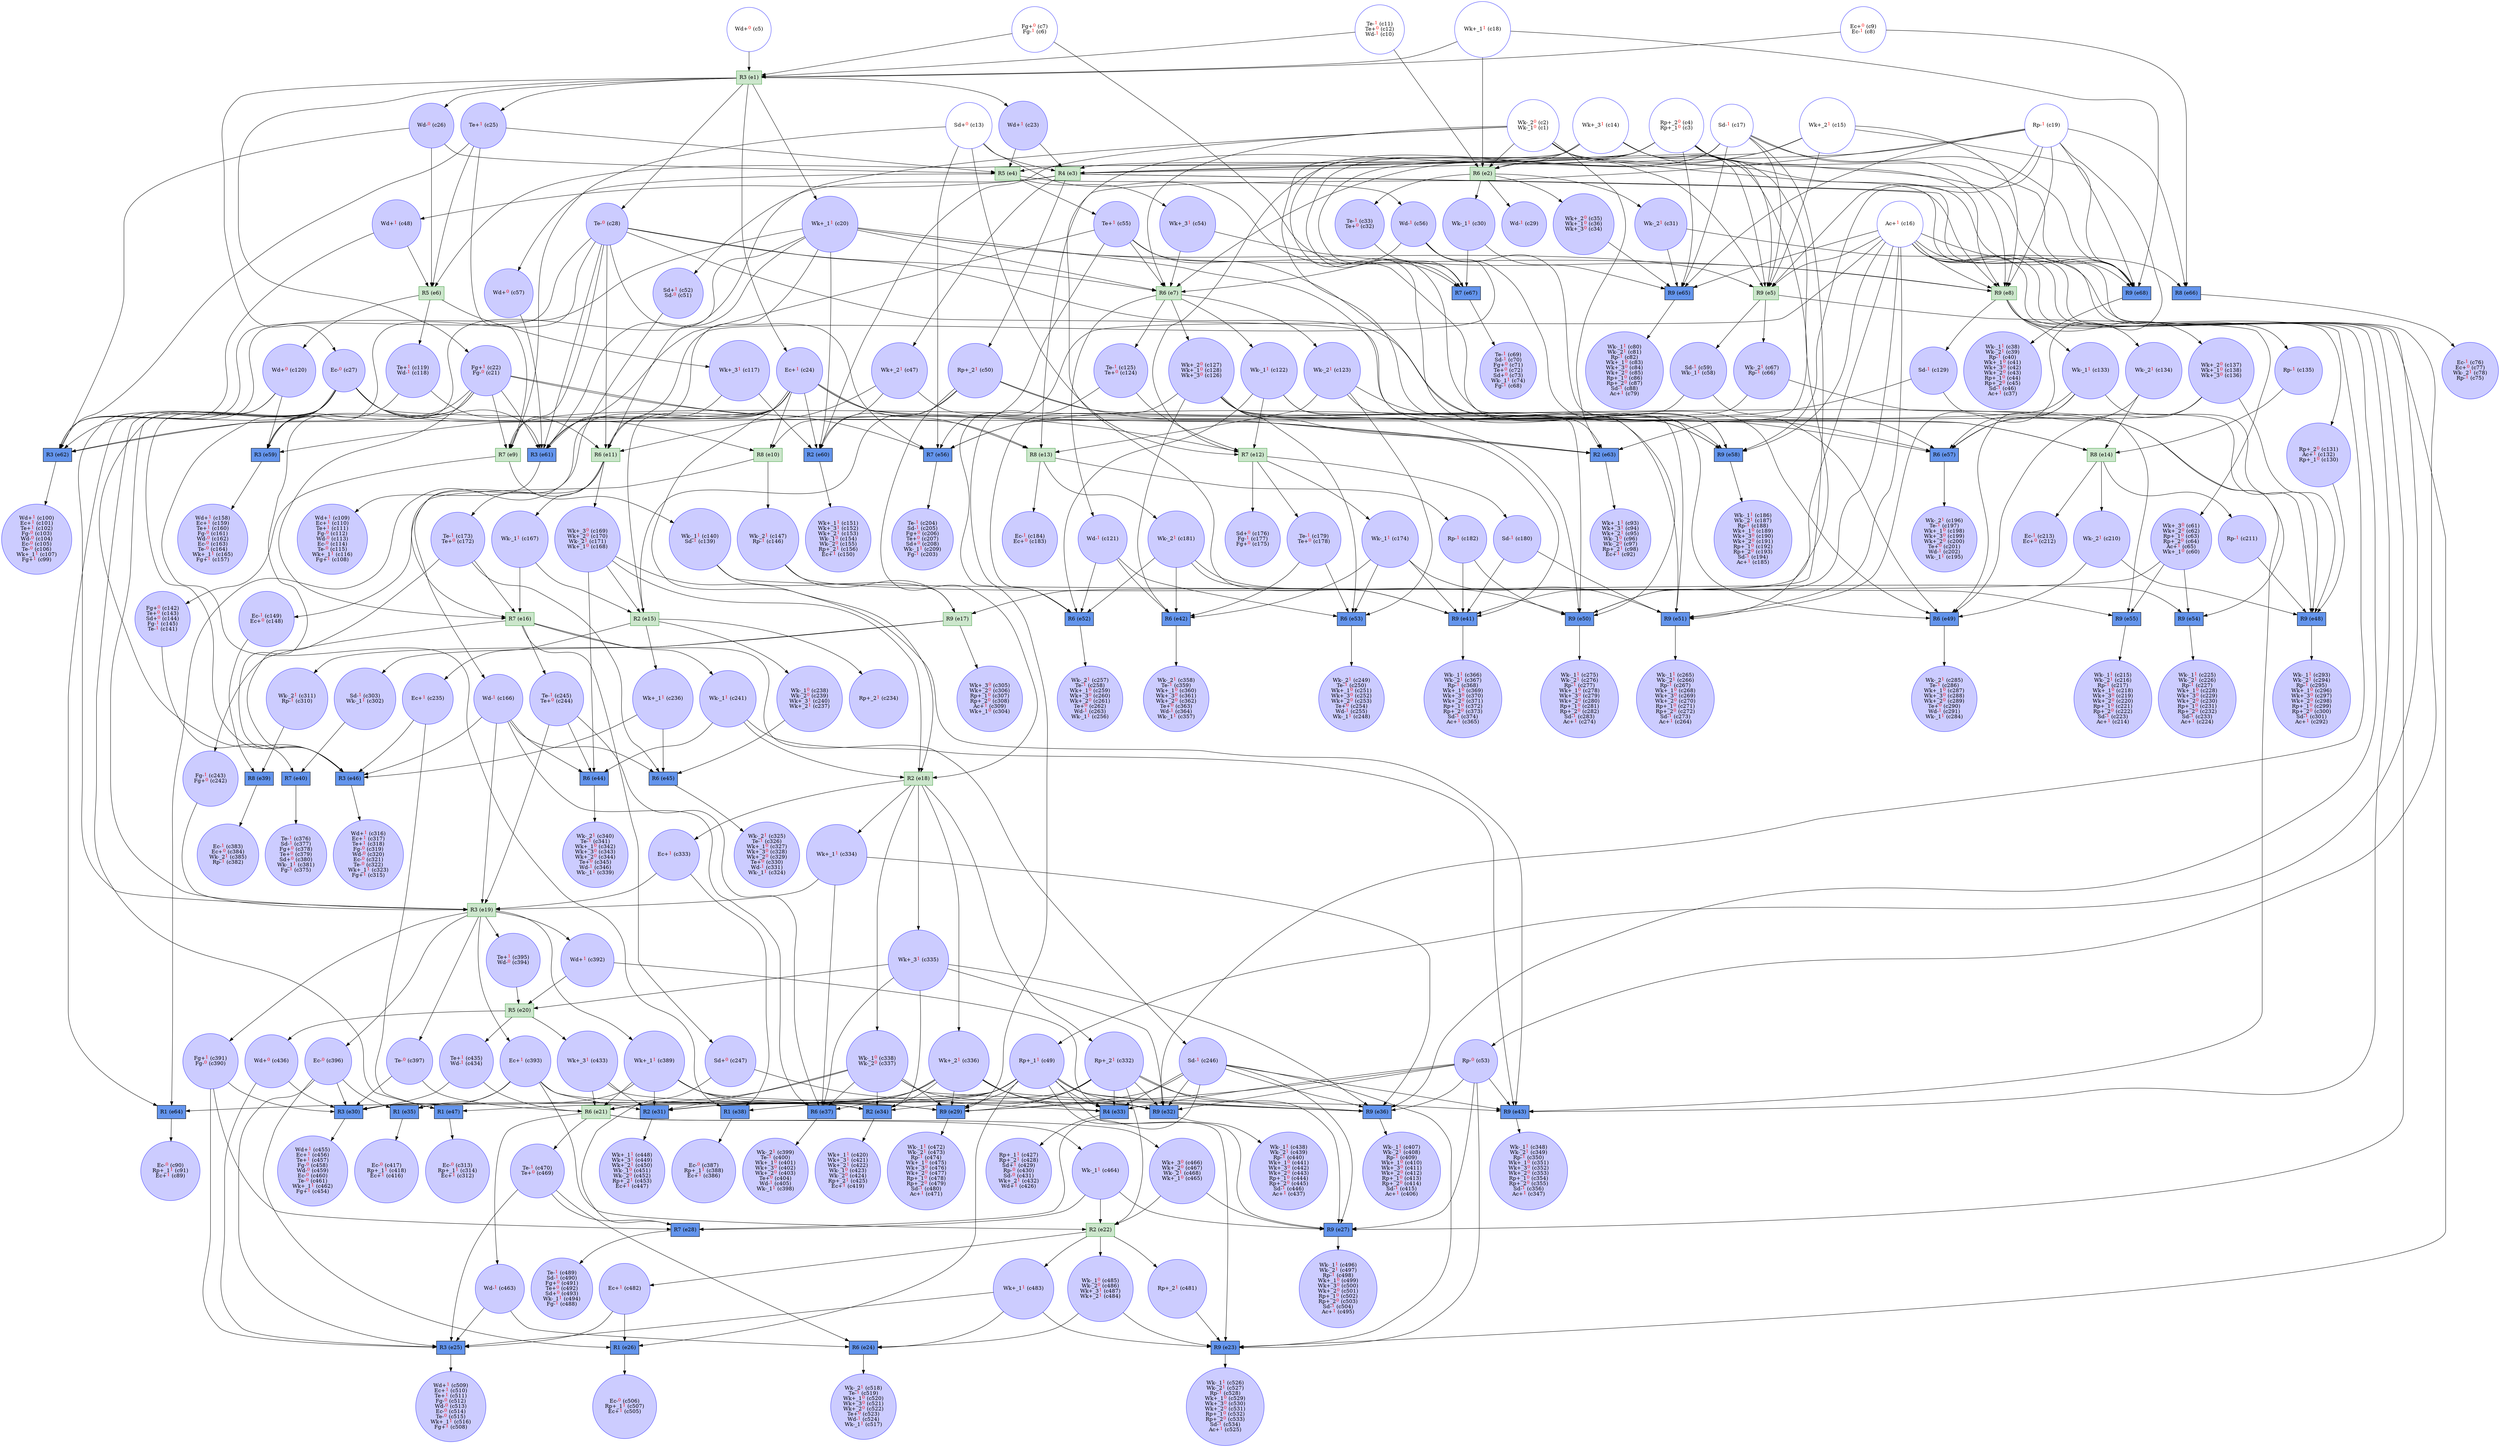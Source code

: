 digraph test {
  c1 -> e11;
  c1 -> e60;
  c1 -> e8;
  c1 -> e7;
  c1 -> e63;
  c1 -> e5;
  c1 -> e68;
  c1 -> e2;
  c3 -> e41;
  c3 -> e50;
  c3 -> e51;
  c3 -> e58;
  c3 -> e8;
  c3 -> e65;
  c3 -> e5;
  c3 -> e3;
  c3 -> e68;
  c5 -> e1;
  c6 -> e67;
  c6 -> e1;
  c8 -> e66;
  c8 -> e1;
  c10 -> e2;
  c10 -> e1;
  c13 -> e56;
  c13 -> e12;
  c13 -> e9;
  c13 -> e67;
  c13 -> e3;
  c14 -> e6;
  c14 -> e63;
  c14 -> e5;
  c14 -> e4;
  c14 -> e68;
  c14 -> e2;
  c15 -> e8;
  c15 -> e7;
  c15 -> e5;
  c15 -> e3;
  c15 -> e68;
  c15 -> e2;
  c16 -> e23;
  c16 -> e27;
  c16 -> e29;
  c16 -> e32;
  c16 -> e36;
  c16 -> e41;
  c16 -> e43;
  c16 -> e50;
  c16 -> e51;
  c16 -> e58;
  c16 -> e8;
  c16 -> e65;
  c16 -> e5;
  c16 -> e68;
  c17 -> e50;
  c17 -> e58;
  c17 -> e12;
  c17 -> e8;
  c17 -> e65;
  c17 -> e67;
  c17 -> e5;
  c17 -> e3;
  c17 -> e68;
  c18 -> e68;
  c18 -> e2;
  c18 -> e1;
  c19 -> e51;
  c19 -> e58;
  c19 -> e13;
  c19 -> e8;
  c19 -> e65;
  c19 -> e66;
  c19 -> e5;
  c19 -> e3;
  c19 -> e68;
  e1 -> c20;
  c20 -> e11;
  c20 -> e59;
  c20 -> e60;
  c20 -> e8;
  c20 -> e7;
  c20 -> e61;
  c20 -> e62;
  c20 -> e63;
  c20 -> e5;
  e1 -> c21;
  c21 -> e46;
  c21 -> e16;
  c21 -> e56;
  c21 -> e12;
  c21 -> e59;
  c21 -> e9;
  c21 -> e61;
  c21 -> e62;
  e1 -> c23;
  c23 -> e4;
  c23 -> e3;
  e1 -> c24;
  c24 -> e18;
  c24 -> e15;
  c24 -> e14;
  c24 -> e13;
  c24 -> e59;
  c24 -> e60;
  c24 -> e10;
  c24 -> e61;
  c24 -> e62;
  c24 -> e63;
  c24 -> e64;
  e1 -> c25;
  c25 -> e9;
  c25 -> e6;
  c25 -> e62;
  c25 -> e4;
  e1 -> c26;
  c26 -> e6;
  c26 -> e62;
  c26 -> e4;
  e1 -> c27;
  c27 -> e19;
  c27 -> e38;
  c27 -> e46;
  c27 -> e47;
  c27 -> e14;
  c27 -> e13;
  c27 -> e59;
  c27 -> e10;
  c27 -> e61;
  c27 -> e62;
  c27 -> e64;
  e1 -> c28;
  c28 -> e49;
  c28 -> e56;
  c28 -> e57;
  c28 -> e11;
  c28 -> e59;
  c28 -> e9;
  c28 -> e7;
  c28 -> e61;
  c28 -> e62;
  e2 -> c29;
  e2 -> c30;
  c30 -> e65;
  c30 -> e67;
  e2 -> c31;
  c31 -> e65;
  c31 -> e66;
  e2 -> c32;
  c32 -> e67;
  e2 -> c34;
  c34 -> e65;
  e68 -> c37;
  e3 -> c47;
  c47 -> e11;
  c47 -> e60;
  c47 -> e63;
  e3 -> c48;
  c48 -> e6;
  c48 -> e62;
  e3 -> c49;
  c49 -> e23;
  c49 -> e26;
  c49 -> e27;
  c49 -> e29;
  c49 -> e32;
  c49 -> e33;
  c49 -> e35;
  c49 -> e36;
  c49 -> e38;
  c49 -> e43;
  c49 -> e47;
  c49 -> e64;
  e3 -> c50;
  c50 -> e43;
  c50 -> e18;
  c50 -> e15;
  c50 -> e60;
  c50 -> e63;
  e3 -> c51;
  c51 -> e16;
  e3 -> c53;
  c53 -> e23;
  c53 -> e27;
  c53 -> e29;
  c53 -> e32;
  c53 -> e33;
  c53 -> e36;
  c53 -> e43;
  e4 -> c54;
  c54 -> e8;
  c54 -> e7;
  e4 -> c55;
  c55 -> e49;
  c55 -> e56;
  c55 -> e57;
  c55 -> e7;
  c55 -> e61;
  e4 -> c56;
  c56 -> e49;
  c56 -> e57;
  c56 -> e7;
  c56 -> e61;
  e4 -> c57;
  c57 -> e61;
  e5 -> c58;
  c58 -> e54;
  c58 -> e9;
  e5 -> c60;
  c60 -> e17;
  c60 -> e54;
  c60 -> e55;
  e5 -> c66;
  c66 -> e55;
  c66 -> e10;
  e67 -> c68;
  e66 -> c75;
  e65 -> c79;
  e64 -> c89;
  e63 -> c92;
  e62 -> c99;
  e61 -> c108;
  e6 -> c117;
  c117 -> e11;
  c117 -> e60;
  e6 -> c118;
  c118 -> e11;
  c118 -> e59;
  e6 -> c120;
  c120 -> e19;
  c120 -> e46;
  c120 -> e59;
  e7 -> c121;
  c121 -> e42;
  c121 -> e52;
  c121 -> e53;
  e7 -> c122;
  c122 -> e50;
  c122 -> e52;
  c122 -> e58;
  c122 -> e12;
  e7 -> c123;
  c123 -> e51;
  c123 -> e53;
  c123 -> e58;
  c123 -> e13;
  e7 -> c124;
  c124 -> e52;
  c124 -> e12;
  e7 -> c126;
  c126 -> e41;
  c126 -> e42;
  c126 -> e50;
  c126 -> e51;
  c126 -> e52;
  c126 -> e53;
  c126 -> e58;
  e8 -> c129;
  c129 -> e48;
  c129 -> e56;
  e8 -> c130;
  c130 -> e48;
  e8 -> c133;
  c133 -> e48;
  c133 -> e49;
  c133 -> e56;
  c133 -> e57;
  e8 -> c134;
  c134 -> e14;
  c134 -> e57;
  e8 -> c135;
  c135 -> e14;
  e8 -> c136;
  c136 -> e48;
  c136 -> e49;
  c136 -> e57;
  e9 -> c139;
  c139 -> e17;
  c139 -> e55;
  e9 -> c141;
  c141 -> e40;
  e10 -> c146;
  c146 -> e17;
  c146 -> e54;
  e10 -> c148;
  c148 -> e39;
  e60 -> c150;
  e59 -> c157;
  e11 -> c166;
  c166 -> e37;
  c166 -> e19;
  c166 -> e44;
  c166 -> e45;
  c166 -> e46;
  e11 -> c167;
  c167 -> e16;
  c167 -> e15;
  e11 -> c168;
  c168 -> e43;
  c168 -> e44;
  c168 -> e18;
  c168 -> e15;
  e11 -> c172;
  c172 -> e45;
  c172 -> e46;
  c172 -> e16;
  e12 -> c174;
  c174 -> e41;
  c174 -> e42;
  c174 -> e51;
  c174 -> e53;
  e12 -> c175;
  e12 -> c178;
  c178 -> e42;
  c178 -> e53;
  e12 -> c180;
  c180 -> e41;
  c180 -> e51;
  e13 -> c181;
  c181 -> e41;
  c181 -> e42;
  c181 -> e50;
  c181 -> e52;
  e13 -> c182;
  c182 -> e41;
  c182 -> e50;
  e13 -> c183;
  e58 -> c185;
  e57 -> c195;
  e56 -> c203;
  e14 -> c210;
  c210 -> e48;
  c210 -> e49;
  e14 -> c211;
  c211 -> e48;
  e14 -> c212;
  e55 -> c214;
  e54 -> c224;
  e15 -> c234;
  e15 -> c235;
  c235 -> e46;
  c235 -> e47;
  e15 -> c236;
  c236 -> e45;
  c236 -> e46;
  e15 -> c237;
  c237 -> e45;
  e16 -> c241;
  c241 -> e43;
  c241 -> e44;
  c241 -> e18;
  e16 -> c242;
  c242 -> e19;
  e16 -> c244;
  c244 -> e37;
  c244 -> e19;
  c244 -> e44;
  e16 -> c246;
  c246 -> e23;
  c246 -> e27;
  c246 -> e28;
  c246 -> e29;
  c246 -> e32;
  c246 -> e33;
  c246 -> e36;
  c246 -> e43;
  e16 -> c247;
  c247 -> e28;
  c247 -> e33;
  e53 -> c248;
  e52 -> c256;
  e51 -> c264;
  e50 -> c274;
  e49 -> c284;
  e48 -> c292;
  e17 -> c302;
  c302 -> e40;
  e17 -> c304;
  e17 -> c310;
  c310 -> e39;
  e47 -> c312;
  e46 -> c315;
  e45 -> c324;
  e18 -> c332;
  c332 -> e27;
  c332 -> e22;
  c332 -> e29;
  c332 -> e31;
  c332 -> e32;
  c332 -> e33;
  c332 -> e34;
  c332 -> e36;
  e18 -> c333;
  c333 -> e19;
  c333 -> e38;
  e18 -> c334;
  c334 -> e36;
  c334 -> e37;
  c334 -> e19;
  e18 -> c335;
  c335 -> e32;
  c335 -> e20;
  c335 -> e34;
  c335 -> e36;
  c335 -> e37;
  e18 -> c336;
  c336 -> e29;
  c336 -> e21;
  c336 -> e31;
  c336 -> e32;
  c336 -> e33;
  c336 -> e34;
  c336 -> e36;
  c336 -> e37;
  e18 -> c337;
  c337 -> e29;
  c337 -> e21;
  c337 -> e31;
  c337 -> e32;
  c337 -> e34;
  c337 -> e36;
  c337 -> e37;
  e44 -> c339;
  e43 -> c347;
  e42 -> c357;
  e41 -> c365;
  e40 -> c375;
  e39 -> c382;
  e38 -> c386;
  e19 -> c389;
  c389 -> e29;
  c389 -> e21;
  c389 -> e30;
  c389 -> e31;
  c389 -> e32;
  c389 -> e34;
  e19 -> c390;
  c390 -> e25;
  c390 -> e28;
  c390 -> e30;
  e19 -> c392;
  c392 -> e20;
  c392 -> e33;
  e19 -> c393;
  c393 -> e22;
  c393 -> e30;
  c393 -> e31;
  c393 -> e34;
  c393 -> e35;
  e19 -> c394;
  c394 -> e20;
  e19 -> c396;
  c396 -> e25;
  c396 -> e26;
  c396 -> e30;
  c396 -> e35;
  e19 -> c397;
  c397 -> e21;
  c397 -> e30;
  e37 -> c398;
  e36 -> c406;
  e35 -> c416;
  e34 -> c419;
  e33 -> c426;
  e20 -> c433;
  c433 -> e29;
  c433 -> e21;
  c433 -> e31;
  e20 -> c434;
  c434 -> e21;
  c434 -> e30;
  e20 -> c436;
  c436 -> e25;
  c436 -> e30;
  e32 -> c437;
  e31 -> c447;
  e30 -> c454;
  e21 -> c463;
  c463 -> e24;
  c463 -> e25;
  e21 -> c464;
  c464 -> e27;
  c464 -> e28;
  c464 -> e22;
  e21 -> c465;
  c465 -> e27;
  c465 -> e22;
  e21 -> c469;
  c469 -> e24;
  c469 -> e25;
  c469 -> e28;
  e29 -> c471;
  e22 -> c481;
  c481 -> e23;
  e22 -> c482;
  c482 -> e25;
  c482 -> e26;
  e22 -> c483;
  c483 -> e23;
  c483 -> e24;
  c483 -> e25;
  e22 -> c484;
  c484 -> e23;
  c484 -> e24;
  e28 -> c488;
  e27 -> c495;
  e26 -> c505;
  e25 -> c508;
  e24 -> c517;
  e23 -> c525;
  c1 [color= "#4040ff"fillcolor="transparent" label= <<FONT COLOR ="black">Wk-_2</FONT><FONT COLOR="red"><SUP>0</SUP></FONT><FONT COLOR="black"> (c2)</FONT><BR/><FONT COLOR ="black">Wk-_1</FONT><FONT COLOR="red"><SUP>0</SUP></FONT><FONT COLOR="black"> (c1)</FONT>> shape=circle style=filled];
  c3 [color= "#4040ff"fillcolor="transparent" label= <<FONT COLOR ="black">Rp+_2</FONT><FONT COLOR="red"><SUP>0</SUP></FONT><FONT COLOR="black"> (c4)</FONT><BR/><FONT COLOR ="black">Rp+_1</FONT><FONT COLOR="red"><SUP>0</SUP></FONT><FONT COLOR="black"> (c3)</FONT>> shape=circle style=filled];
  c5 [color= "#4040ff"fillcolor="transparent" label= <<FONT COLOR ="black">Wd+</FONT><FONT COLOR="red"><SUP>0</SUP></FONT><FONT COLOR="black"> (c5)</FONT>> shape=circle style=filled];
  c6 [color= "#4040ff"fillcolor="transparent" label= <<FONT COLOR ="black">Fg+</FONT><FONT COLOR="red"><SUP>0</SUP></FONT><FONT COLOR="black"> (c7)</FONT><BR/><FONT COLOR ="black">Fg-</FONT><FONT COLOR="red"><SUP>1</SUP></FONT><FONT COLOR="black"> (c6)</FONT>> shape=circle style=filled];
  c8 [color= "#4040ff"fillcolor="transparent" label= <<FONT COLOR ="black">Ec+</FONT><FONT COLOR="red"><SUP>0</SUP></FONT><FONT COLOR="black"> (c9)</FONT><BR/><FONT COLOR ="black">Ec-</FONT><FONT COLOR="red"><SUP>1</SUP></FONT><FONT COLOR="black"> (c8)</FONT>> shape=circle style=filled];
  c10 [color= "#4040ff"fillcolor="transparent" label= <<FONT COLOR ="black">Te-</FONT><FONT COLOR="red"><SUP>1</SUP></FONT><FONT COLOR="black"> (c11)</FONT><BR/><FONT COLOR ="black">Te+</FONT><FONT COLOR="red"><SUP>0</SUP></FONT><FONT COLOR="black"> (c12)</FONT><BR/><FONT COLOR ="black">Wd-</FONT><FONT COLOR="red"><SUP>1</SUP></FONT><FONT COLOR="black"> (c10)</FONT>> shape=circle style=filled];
  c13 [color= "#4040ff"fillcolor="transparent" label= <<FONT COLOR ="black">Sd+</FONT><FONT COLOR="red"><SUP>0</SUP></FONT><FONT COLOR="black"> (c13)</FONT>> shape=circle style=filled];
  c14 [color= "#4040ff"fillcolor="transparent" label= <<FONT COLOR ="black">Wk+_3</FONT><FONT COLOR="red"><SUP>1</SUP></FONT><FONT COLOR="black"> (c14)</FONT>> shape=circle style=filled];
  c15 [color= "#4040ff"fillcolor="transparent" label= <<FONT COLOR ="black">Wk+_2</FONT><FONT COLOR="red"><SUP>1</SUP></FONT><FONT COLOR="black"> (c15)</FONT>> shape=circle style=filled];
  c16 [color= "#4040ff"fillcolor="transparent" label= <<FONT COLOR ="black">Ac+</FONT><FONT COLOR="red"><SUP>1</SUP></FONT><FONT COLOR="black"> (c16)</FONT>> shape=circle style=filled];
  c17 [color= "#4040ff"fillcolor="transparent" label= <<FONT COLOR ="black">Sd-</FONT><FONT COLOR="red"><SUP>1</SUP></FONT><FONT COLOR="black"> (c17)</FONT>> shape=circle style=filled];
  c18 [color= "#4040ff"fillcolor="transparent" label= <<FONT COLOR ="black">Wk+_1</FONT><FONT COLOR="red"><SUP>1</SUP></FONT><FONT COLOR="black"> (c18)</FONT>> shape=circle style=filled];
  c19 [color= "#4040ff"fillcolor="transparent" label= <<FONT COLOR ="black">Rp-</FONT><FONT COLOR="red"><SUP>1</SUP></FONT><FONT COLOR="black"> (c19)</FONT>> shape=circle style=filled];
  c20 [color= "#4040ff"fillcolor="#ccccff" label= <<FONT COLOR ="black">Wk+_1</FONT><FONT COLOR="red"><SUP>1</SUP></FONT><FONT COLOR="black"> (c20)</FONT>> shape=circle style=filled];
  c21 [color= "#4040ff"fillcolor="#ccccff" label= <<FONT COLOR ="black">Fg+</FONT><FONT COLOR="red"><SUP>1</SUP></FONT><FONT COLOR="black"> (c22)</FONT><BR/><FONT COLOR ="black">Fg-</FONT><FONT COLOR="red"><SUP>0</SUP></FONT><FONT COLOR="black"> (c21)</FONT>> shape=circle style=filled];
  c23 [color= "#4040ff"fillcolor="#ccccff" label= <<FONT COLOR ="black">Wd+</FONT><FONT COLOR="red"><SUP>1</SUP></FONT><FONT COLOR="black"> (c23)</FONT>> shape=circle style=filled];
  c24 [color= "#4040ff"fillcolor="#ccccff" label= <<FONT COLOR ="black">Ec+</FONT><FONT COLOR="red"><SUP>1</SUP></FONT><FONT COLOR="black"> (c24)</FONT>> shape=circle style=filled];
  c25 [color= "#4040ff"fillcolor="#ccccff" label= <<FONT COLOR ="black">Te+</FONT><FONT COLOR="red"><SUP>1</SUP></FONT><FONT COLOR="black"> (c25)</FONT>> shape=circle style=filled];
  c26 [color= "#4040ff"fillcolor="#ccccff" label= <<FONT COLOR ="black">Wd-</FONT><FONT COLOR="red"><SUP>0</SUP></FONT><FONT COLOR="black"> (c26)</FONT>> shape=circle style=filled];
  c27 [color= "#4040ff"fillcolor="#ccccff" label= <<FONT COLOR ="black">Ec-</FONT><FONT COLOR="red"><SUP>0</SUP></FONT><FONT COLOR="black"> (c27)</FONT>> shape=circle style=filled];
  c28 [color= "#4040ff"fillcolor="#ccccff" label= <<FONT COLOR ="black">Te-</FONT><FONT COLOR="red"><SUP>0</SUP></FONT><FONT COLOR="black"> (c28)</FONT>> shape=circle style=filled];
  c29 [color= "#4040ff"fillcolor="#ccccff" label= <<FONT COLOR ="black">Wd-</FONT><FONT COLOR="red"><SUP>1</SUP></FONT><FONT COLOR="black"> (c29)</FONT>> shape=circle style=filled];
  c30 [color= "#4040ff"fillcolor="#ccccff" label= <<FONT COLOR ="black">Wk-_1</FONT><FONT COLOR="red"><SUP>1</SUP></FONT><FONT COLOR="black"> (c30)</FONT>> shape=circle style=filled];
  c31 [color= "#4040ff"fillcolor="#ccccff" label= <<FONT COLOR ="black">Wk-_2</FONT><FONT COLOR="red"><SUP>1</SUP></FONT><FONT COLOR="black"> (c31)</FONT>> shape=circle style=filled];
  c32 [color= "#4040ff"fillcolor="#ccccff" label= <<FONT COLOR ="black">Te-</FONT><FONT COLOR="red"><SUP>1</SUP></FONT><FONT COLOR="black"> (c33)</FONT><BR/><FONT COLOR ="black">Te+</FONT><FONT COLOR="red"><SUP>0</SUP></FONT><FONT COLOR="black"> (c32)</FONT>> shape=circle style=filled];
  c34 [color= "#4040ff"fillcolor="#ccccff" label= <<FONT COLOR ="black">Wk+_2</FONT><FONT COLOR="red"><SUP>0</SUP></FONT><FONT COLOR="black"> (c35)</FONT><BR/><FONT COLOR ="black">Wk+_1</FONT><FONT COLOR="red"><SUP>0</SUP></FONT><FONT COLOR="black"> (c36)</FONT><BR/><FONT COLOR ="black">Wk+_3</FONT><FONT COLOR="red"><SUP>0</SUP></FONT><FONT COLOR="black"> (c34)</FONT>> shape=circle style=filled];
  c37 [color= "#4040ff"fillcolor="#ccccff" label= <<FONT COLOR ="black">Wk-_1</FONT><FONT COLOR="red"><SUP>1</SUP></FONT><FONT COLOR="black"> (c38)</FONT><BR/><FONT COLOR ="black">Wk-_2</FONT><FONT COLOR="red"><SUP>1</SUP></FONT><FONT COLOR="black"> (c39)</FONT><BR/><FONT COLOR ="black">Rp-</FONT><FONT COLOR="red"><SUP>1</SUP></FONT><FONT COLOR="black"> (c40)</FONT><BR/><FONT COLOR ="black">Wk+_1</FONT><FONT COLOR="red"><SUP>0</SUP></FONT><FONT COLOR="black"> (c41)</FONT><BR/><FONT COLOR ="black">Wk+_3</FONT><FONT COLOR="red"><SUP>0</SUP></FONT><FONT COLOR="black"> (c42)</FONT><BR/><FONT COLOR ="black">Wk+_2</FONT><FONT COLOR="red"><SUP>0</SUP></FONT><FONT COLOR="black"> (c43)</FONT><BR/><FONT COLOR ="black">Rp+_1</FONT><FONT COLOR="red"><SUP>0</SUP></FONT><FONT COLOR="black"> (c44)</FONT><BR/><FONT COLOR ="black">Rp+_2</FONT><FONT COLOR="red"><SUP>0</SUP></FONT><FONT COLOR="black"> (c45)</FONT><BR/><FONT COLOR ="black">Sd-</FONT><FONT COLOR="red"><SUP>1</SUP></FONT><FONT COLOR="black"> (c46)</FONT><BR/><FONT COLOR ="black">Ac+</FONT><FONT COLOR="red"><SUP>1</SUP></FONT><FONT COLOR="black"> (c37)</FONT>> shape=circle style=filled];
  c47 [color= "#4040ff"fillcolor="#ccccff" label= <<FONT COLOR ="black">Wk+_2</FONT><FONT COLOR="red"><SUP>1</SUP></FONT><FONT COLOR="black"> (c47)</FONT>> shape=circle style=filled];
  c48 [color= "#4040ff"fillcolor="#ccccff" label= <<FONT COLOR ="black">Wd+</FONT><FONT COLOR="red"><SUP>1</SUP></FONT><FONT COLOR="black"> (c48)</FONT>> shape=circle style=filled];
  c49 [color= "#4040ff"fillcolor="#ccccff" label= <<FONT COLOR ="black">Rp+_1</FONT><FONT COLOR="red"><SUP>1</SUP></FONT><FONT COLOR="black"> (c49)</FONT>> shape=circle style=filled];
  c50 [color= "#4040ff"fillcolor="#ccccff" label= <<FONT COLOR ="black">Rp+_2</FONT><FONT COLOR="red"><SUP>1</SUP></FONT><FONT COLOR="black"> (c50)</FONT>> shape=circle style=filled];
  c51 [color= "#4040ff"fillcolor="#ccccff" label= <<FONT COLOR ="black">Sd+</FONT><FONT COLOR="red"><SUP>1</SUP></FONT><FONT COLOR="black"> (c52)</FONT><BR/><FONT COLOR ="black">Sd-</FONT><FONT COLOR="red"><SUP>0</SUP></FONT><FONT COLOR="black"> (c51)</FONT>> shape=circle style=filled];
  c53 [color= "#4040ff"fillcolor="#ccccff" label= <<FONT COLOR ="black">Rp-</FONT><FONT COLOR="red"><SUP>0</SUP></FONT><FONT COLOR="black"> (c53)</FONT>> shape=circle style=filled];
  c54 [color= "#4040ff"fillcolor="#ccccff" label= <<FONT COLOR ="black">Wk+_3</FONT><FONT COLOR="red"><SUP>1</SUP></FONT><FONT COLOR="black"> (c54)</FONT>> shape=circle style=filled];
  c55 [color= "#4040ff"fillcolor="#ccccff" label= <<FONT COLOR ="black">Te+</FONT><FONT COLOR="red"><SUP>1</SUP></FONT><FONT COLOR="black"> (c55)</FONT>> shape=circle style=filled];
  c56 [color= "#4040ff"fillcolor="#ccccff" label= <<FONT COLOR ="black">Wd-</FONT><FONT COLOR="red"><SUP>1</SUP></FONT><FONT COLOR="black"> (c56)</FONT>> shape=circle style=filled];
  c57 [color= "#4040ff"fillcolor="#ccccff" label= <<FONT COLOR ="black">Wd+</FONT><FONT COLOR="red"><SUP>0</SUP></FONT><FONT COLOR="black"> (c57)</FONT>> shape=circle style=filled];
  c58 [color= "#4040ff"fillcolor="#ccccff" label= <<FONT COLOR ="black">Sd-</FONT><FONT COLOR="red"><SUP>1</SUP></FONT><FONT COLOR="black"> (c59)</FONT><BR/><FONT COLOR ="black">Wk-_1</FONT><FONT COLOR="red"><SUP>1</SUP></FONT><FONT COLOR="black"> (c58)</FONT>> shape=circle style=filled];
  c60 [color= "#4040ff"fillcolor="#ccccff" label= <<FONT COLOR ="black">Wk+_3</FONT><FONT COLOR="red"><SUP>0</SUP></FONT><FONT COLOR="black"> (c61)</FONT><BR/><FONT COLOR ="black">Wk+_2</FONT><FONT COLOR="red"><SUP>0</SUP></FONT><FONT COLOR="black"> (c62)</FONT><BR/><FONT COLOR ="black">Rp+_1</FONT><FONT COLOR="red"><SUP>0</SUP></FONT><FONT COLOR="black"> (c63)</FONT><BR/><FONT COLOR ="black">Rp+_2</FONT><FONT COLOR="red"><SUP>0</SUP></FONT><FONT COLOR="black"> (c64)</FONT><BR/><FONT COLOR ="black">Ac+</FONT><FONT COLOR="red"><SUP>1</SUP></FONT><FONT COLOR="black"> (c65)</FONT><BR/><FONT COLOR ="black">Wk+_1</FONT><FONT COLOR="red"><SUP>0</SUP></FONT><FONT COLOR="black"> (c60)</FONT>> shape=circle style=filled];
  c66 [color= "#4040ff"fillcolor="#ccccff" label= <<FONT COLOR ="black">Wk-_2</FONT><FONT COLOR="red"><SUP>1</SUP></FONT><FONT COLOR="black"> (c67)</FONT><BR/><FONT COLOR ="black">Rp-</FONT><FONT COLOR="red"><SUP>1</SUP></FONT><FONT COLOR="black"> (c66)</FONT>> shape=circle style=filled];
  c68 [color= "#4040ff"fillcolor="#ccccff" label= <<FONT COLOR ="black">Te-</FONT><FONT COLOR="red"><SUP>1</SUP></FONT><FONT COLOR="black"> (c69)</FONT><BR/><FONT COLOR ="black">Sd-</FONT><FONT COLOR="red"><SUP>1</SUP></FONT><FONT COLOR="black"> (c70)</FONT><BR/><FONT COLOR ="black">Fg+</FONT><FONT COLOR="red"><SUP>0</SUP></FONT><FONT COLOR="black"> (c71)</FONT><BR/><FONT COLOR ="black">Te+</FONT><FONT COLOR="red"><SUP>0</SUP></FONT><FONT COLOR="black"> (c72)</FONT><BR/><FONT COLOR ="black">Sd+</FONT><FONT COLOR="red"><SUP>0</SUP></FONT><FONT COLOR="black"> (c73)</FONT><BR/><FONT COLOR ="black">Wk-_1</FONT><FONT COLOR="red"><SUP>1</SUP></FONT><FONT COLOR="black"> (c74)</FONT><BR/><FONT COLOR ="black">Fg-</FONT><FONT COLOR="red"><SUP>1</SUP></FONT><FONT COLOR="black"> (c68)</FONT>> shape=circle style=filled];
  c75 [color= "#4040ff"fillcolor="#ccccff" label= <<FONT COLOR ="black">Ec-</FONT><FONT COLOR="red"><SUP>1</SUP></FONT><FONT COLOR="black"> (c76)</FONT><BR/><FONT COLOR ="black">Ec+</FONT><FONT COLOR="red"><SUP>0</SUP></FONT><FONT COLOR="black"> (c77)</FONT><BR/><FONT COLOR ="black">Wk-_2</FONT><FONT COLOR="red"><SUP>1</SUP></FONT><FONT COLOR="black"> (c78)</FONT><BR/><FONT COLOR ="black">Rp-</FONT><FONT COLOR="red"><SUP>1</SUP></FONT><FONT COLOR="black"> (c75)</FONT>> shape=circle style=filled];
  c79 [color= "#4040ff"fillcolor="#ccccff" label= <<FONT COLOR ="black">Wk-_1</FONT><FONT COLOR="red"><SUP>1</SUP></FONT><FONT COLOR="black"> (c80)</FONT><BR/><FONT COLOR ="black">Wk-_2</FONT><FONT COLOR="red"><SUP>1</SUP></FONT><FONT COLOR="black"> (c81)</FONT><BR/><FONT COLOR ="black">Rp-</FONT><FONT COLOR="red"><SUP>1</SUP></FONT><FONT COLOR="black"> (c82)</FONT><BR/><FONT COLOR ="black">Wk+_1</FONT><FONT COLOR="red"><SUP>0</SUP></FONT><FONT COLOR="black"> (c83)</FONT><BR/><FONT COLOR ="black">Wk+_3</FONT><FONT COLOR="red"><SUP>0</SUP></FONT><FONT COLOR="black"> (c84)</FONT><BR/><FONT COLOR ="black">Wk+_2</FONT><FONT COLOR="red"><SUP>0</SUP></FONT><FONT COLOR="black"> (c85)</FONT><BR/><FONT COLOR ="black">Rp+_1</FONT><FONT COLOR="red"><SUP>0</SUP></FONT><FONT COLOR="black"> (c86)</FONT><BR/><FONT COLOR ="black">Rp+_2</FONT><FONT COLOR="red"><SUP>0</SUP></FONT><FONT COLOR="black"> (c87)</FONT><BR/><FONT COLOR ="black">Sd-</FONT><FONT COLOR="red"><SUP>1</SUP></FONT><FONT COLOR="black"> (c88)</FONT><BR/><FONT COLOR ="black">Ac+</FONT><FONT COLOR="red"><SUP>1</SUP></FONT><FONT COLOR="black"> (c79)</FONT>> shape=circle style=filled];
  c89 [color= "#4040ff"fillcolor="#ccccff" label= <<FONT COLOR ="black">Ec-</FONT><FONT COLOR="red"><SUP>0</SUP></FONT><FONT COLOR="black"> (c90)</FONT><BR/><FONT COLOR ="black">Rp+_1</FONT><FONT COLOR="red"><SUP>1</SUP></FONT><FONT COLOR="black"> (c91)</FONT><BR/><FONT COLOR ="black">Ec+</FONT><FONT COLOR="red"><SUP>1</SUP></FONT><FONT COLOR="black"> (c89)</FONT>> shape=circle style=filled];
  c92 [color= "#4040ff"fillcolor="#ccccff" label= <<FONT COLOR ="black">Wk+_1</FONT><FONT COLOR="red"><SUP>1</SUP></FONT><FONT COLOR="black"> (c93)</FONT><BR/><FONT COLOR ="black">Wk+_3</FONT><FONT COLOR="red"><SUP>1</SUP></FONT><FONT COLOR="black"> (c94)</FONT><BR/><FONT COLOR ="black">Wk+_2</FONT><FONT COLOR="red"><SUP>1</SUP></FONT><FONT COLOR="black"> (c95)</FONT><BR/><FONT COLOR ="black">Wk-_1</FONT><FONT COLOR="red"><SUP>0</SUP></FONT><FONT COLOR="black"> (c96)</FONT><BR/><FONT COLOR ="black">Wk-_2</FONT><FONT COLOR="red"><SUP>0</SUP></FONT><FONT COLOR="black"> (c97)</FONT><BR/><FONT COLOR ="black">Rp+_2</FONT><FONT COLOR="red"><SUP>1</SUP></FONT><FONT COLOR="black"> (c98)</FONT><BR/><FONT COLOR ="black">Ec+</FONT><FONT COLOR="red"><SUP>1</SUP></FONT><FONT COLOR="black"> (c92)</FONT>> shape=circle style=filled];
  c99 [color= "#4040ff"fillcolor="#ccccff" label= <<FONT COLOR ="black">Wd+</FONT><FONT COLOR="red"><SUP>1</SUP></FONT><FONT COLOR="black"> (c100)</FONT><BR/><FONT COLOR ="black">Ec+</FONT><FONT COLOR="red"><SUP>1</SUP></FONT><FONT COLOR="black"> (c101)</FONT><BR/><FONT COLOR ="black">Te+</FONT><FONT COLOR="red"><SUP>1</SUP></FONT><FONT COLOR="black"> (c102)</FONT><BR/><FONT COLOR ="black">Fg-</FONT><FONT COLOR="red"><SUP>0</SUP></FONT><FONT COLOR="black"> (c103)</FONT><BR/><FONT COLOR ="black">Wd-</FONT><FONT COLOR="red"><SUP>0</SUP></FONT><FONT COLOR="black"> (c104)</FONT><BR/><FONT COLOR ="black">Ec-</FONT><FONT COLOR="red"><SUP>0</SUP></FONT><FONT COLOR="black"> (c105)</FONT><BR/><FONT COLOR ="black">Te-</FONT><FONT COLOR="red"><SUP>0</SUP></FONT><FONT COLOR="black"> (c106)</FONT><BR/><FONT COLOR ="black">Wk+_1</FONT><FONT COLOR="red"><SUP>1</SUP></FONT><FONT COLOR="black"> (c107)</FONT><BR/><FONT COLOR ="black">Fg+</FONT><FONT COLOR="red"><SUP>1</SUP></FONT><FONT COLOR="black"> (c99)</FONT>> shape=circle style=filled];
  c108 [color= "#4040ff"fillcolor="#ccccff" label= <<FONT COLOR ="black">Wd+</FONT><FONT COLOR="red"><SUP>1</SUP></FONT><FONT COLOR="black"> (c109)</FONT><BR/><FONT COLOR ="black">Ec+</FONT><FONT COLOR="red"><SUP>1</SUP></FONT><FONT COLOR="black"> (c110)</FONT><BR/><FONT COLOR ="black">Te+</FONT><FONT COLOR="red"><SUP>1</SUP></FONT><FONT COLOR="black"> (c111)</FONT><BR/><FONT COLOR ="black">Fg-</FONT><FONT COLOR="red"><SUP>0</SUP></FONT><FONT COLOR="black"> (c112)</FONT><BR/><FONT COLOR ="black">Wd-</FONT><FONT COLOR="red"><SUP>0</SUP></FONT><FONT COLOR="black"> (c113)</FONT><BR/><FONT COLOR ="black">Ec-</FONT><FONT COLOR="red"><SUP>0</SUP></FONT><FONT COLOR="black"> (c114)</FONT><BR/><FONT COLOR ="black">Te-</FONT><FONT COLOR="red"><SUP>0</SUP></FONT><FONT COLOR="black"> (c115)</FONT><BR/><FONT COLOR ="black">Wk+_1</FONT><FONT COLOR="red"><SUP>1</SUP></FONT><FONT COLOR="black"> (c116)</FONT><BR/><FONT COLOR ="black">Fg+</FONT><FONT COLOR="red"><SUP>1</SUP></FONT><FONT COLOR="black"> (c108)</FONT>> shape=circle style=filled];
  c117 [color= "#4040ff"fillcolor="#ccccff" label= <<FONT COLOR ="black">Wk+_3</FONT><FONT COLOR="red"><SUP>1</SUP></FONT><FONT COLOR="black"> (c117)</FONT>> shape=circle style=filled];
  c118 [color= "#4040ff"fillcolor="#ccccff" label= <<FONT COLOR ="black">Te+</FONT><FONT COLOR="red"><SUP>1</SUP></FONT><FONT COLOR="black"> (c119)</FONT><BR/><FONT COLOR ="black">Wd-</FONT><FONT COLOR="red"><SUP>1</SUP></FONT><FONT COLOR="black"> (c118)</FONT>> shape=circle style=filled];
  c120 [color= "#4040ff"fillcolor="#ccccff" label= <<FONT COLOR ="black">Wd+</FONT><FONT COLOR="red"><SUP>0</SUP></FONT><FONT COLOR="black"> (c120)</FONT>> shape=circle style=filled];
  c121 [color= "#4040ff"fillcolor="#ccccff" label= <<FONT COLOR ="black">Wd-</FONT><FONT COLOR="red"><SUP>1</SUP></FONT><FONT COLOR="black"> (c121)</FONT>> shape=circle style=filled];
  c122 [color= "#4040ff"fillcolor="#ccccff" label= <<FONT COLOR ="black">Wk-_1</FONT><FONT COLOR="red"><SUP>1</SUP></FONT><FONT COLOR="black"> (c122)</FONT>> shape=circle style=filled];
  c123 [color= "#4040ff"fillcolor="#ccccff" label= <<FONT COLOR ="black">Wk-_2</FONT><FONT COLOR="red"><SUP>1</SUP></FONT><FONT COLOR="black"> (c123)</FONT>> shape=circle style=filled];
  c124 [color= "#4040ff"fillcolor="#ccccff" label= <<FONT COLOR ="black">Te-</FONT><FONT COLOR="red"><SUP>1</SUP></FONT><FONT COLOR="black"> (c125)</FONT><BR/><FONT COLOR ="black">Te+</FONT><FONT COLOR="red"><SUP>0</SUP></FONT><FONT COLOR="black"> (c124)</FONT>> shape=circle style=filled];
  c126 [color= "#4040ff"fillcolor="#ccccff" label= <<FONT COLOR ="black">Wk+_2</FONT><FONT COLOR="red"><SUP>0</SUP></FONT><FONT COLOR="black"> (c127)</FONT><BR/><FONT COLOR ="black">Wk+_1</FONT><FONT COLOR="red"><SUP>0</SUP></FONT><FONT COLOR="black"> (c128)</FONT><BR/><FONT COLOR ="black">Wk+_3</FONT><FONT COLOR="red"><SUP>0</SUP></FONT><FONT COLOR="black"> (c126)</FONT>> shape=circle style=filled];
  c129 [color= "#4040ff"fillcolor="#ccccff" label= <<FONT COLOR ="black">Sd-</FONT><FONT COLOR="red"><SUP>1</SUP></FONT><FONT COLOR="black"> (c129)</FONT>> shape=circle style=filled];
  c130 [color= "#4040ff"fillcolor="#ccccff" label= <<FONT COLOR ="black">Rp+_2</FONT><FONT COLOR="red"><SUP>0</SUP></FONT><FONT COLOR="black"> (c131)</FONT><BR/><FONT COLOR ="black">Ac+</FONT><FONT COLOR="red"><SUP>1</SUP></FONT><FONT COLOR="black"> (c132)</FONT><BR/><FONT COLOR ="black">Rp+_1</FONT><FONT COLOR="red"><SUP>0</SUP></FONT><FONT COLOR="black"> (c130)</FONT>> shape=circle style=filled];
  c133 [color= "#4040ff"fillcolor="#ccccff" label= <<FONT COLOR ="black">Wk-_1</FONT><FONT COLOR="red"><SUP>1</SUP></FONT><FONT COLOR="black"> (c133)</FONT>> shape=circle style=filled];
  c134 [color= "#4040ff"fillcolor="#ccccff" label= <<FONT COLOR ="black">Wk-_2</FONT><FONT COLOR="red"><SUP>1</SUP></FONT><FONT COLOR="black"> (c134)</FONT>> shape=circle style=filled];
  c135 [color= "#4040ff"fillcolor="#ccccff" label= <<FONT COLOR ="black">Rp-</FONT><FONT COLOR="red"><SUP>1</SUP></FONT><FONT COLOR="black"> (c135)</FONT>> shape=circle style=filled];
  c136 [color= "#4040ff"fillcolor="#ccccff" label= <<FONT COLOR ="black">Wk+_2</FONT><FONT COLOR="red"><SUP>0</SUP></FONT><FONT COLOR="black"> (c137)</FONT><BR/><FONT COLOR ="black">Wk+_1</FONT><FONT COLOR="red"><SUP>0</SUP></FONT><FONT COLOR="black"> (c138)</FONT><BR/><FONT COLOR ="black">Wk+_3</FONT><FONT COLOR="red"><SUP>0</SUP></FONT><FONT COLOR="black"> (c136)</FONT>> shape=circle style=filled];
  c139 [color= "#4040ff"fillcolor="#ccccff" label= <<FONT COLOR ="black">Wk-_1</FONT><FONT COLOR="red"><SUP>1</SUP></FONT><FONT COLOR="black"> (c140)</FONT><BR/><FONT COLOR ="black">Sd-</FONT><FONT COLOR="red"><SUP>1</SUP></FONT><FONT COLOR="black"> (c139)</FONT>> shape=circle style=filled];
  c141 [color= "#4040ff"fillcolor="#ccccff" label= <<FONT COLOR ="black">Fg+</FONT><FONT COLOR="red"><SUP>0</SUP></FONT><FONT COLOR="black"> (c142)</FONT><BR/><FONT COLOR ="black">Te+</FONT><FONT COLOR="red"><SUP>0</SUP></FONT><FONT COLOR="black"> (c143)</FONT><BR/><FONT COLOR ="black">Sd+</FONT><FONT COLOR="red"><SUP>0</SUP></FONT><FONT COLOR="black"> (c144)</FONT><BR/><FONT COLOR ="black">Fg-</FONT><FONT COLOR="red"><SUP>1</SUP></FONT><FONT COLOR="black"> (c145)</FONT><BR/><FONT COLOR ="black">Te-</FONT><FONT COLOR="red"><SUP>1</SUP></FONT><FONT COLOR="black"> (c141)</FONT>> shape=circle style=filled];
  c146 [color= "#4040ff"fillcolor="#ccccff" label= <<FONT COLOR ="black">Wk-_2</FONT><FONT COLOR="red"><SUP>1</SUP></FONT><FONT COLOR="black"> (c147)</FONT><BR/><FONT COLOR ="black">Rp-</FONT><FONT COLOR="red"><SUP>1</SUP></FONT><FONT COLOR="black"> (c146)</FONT>> shape=circle style=filled];
  c148 [color= "#4040ff"fillcolor="#ccccff" label= <<FONT COLOR ="black">Ec-</FONT><FONT COLOR="red"><SUP>1</SUP></FONT><FONT COLOR="black"> (c149)</FONT><BR/><FONT COLOR ="black">Ec+</FONT><FONT COLOR="red"><SUP>0</SUP></FONT><FONT COLOR="black"> (c148)</FONT>> shape=circle style=filled];
  c150 [color= "#4040ff"fillcolor="#ccccff" label= <<FONT COLOR ="black">Wk+_1</FONT><FONT COLOR="red"><SUP>1</SUP></FONT><FONT COLOR="black"> (c151)</FONT><BR/><FONT COLOR ="black">Wk+_3</FONT><FONT COLOR="red"><SUP>1</SUP></FONT><FONT COLOR="black"> (c152)</FONT><BR/><FONT COLOR ="black">Wk+_2</FONT><FONT COLOR="red"><SUP>1</SUP></FONT><FONT COLOR="black"> (c153)</FONT><BR/><FONT COLOR ="black">Wk-_1</FONT><FONT COLOR="red"><SUP>0</SUP></FONT><FONT COLOR="black"> (c154)</FONT><BR/><FONT COLOR ="black">Wk-_2</FONT><FONT COLOR="red"><SUP>0</SUP></FONT><FONT COLOR="black"> (c155)</FONT><BR/><FONT COLOR ="black">Rp+_2</FONT><FONT COLOR="red"><SUP>1</SUP></FONT><FONT COLOR="black"> (c156)</FONT><BR/><FONT COLOR ="black">Ec+</FONT><FONT COLOR="red"><SUP>1</SUP></FONT><FONT COLOR="black"> (c150)</FONT>> shape=circle style=filled];
  c157 [color= "#4040ff"fillcolor="#ccccff" label= <<FONT COLOR ="black">Wd+</FONT><FONT COLOR="red"><SUP>1</SUP></FONT><FONT COLOR="black"> (c158)</FONT><BR/><FONT COLOR ="black">Ec+</FONT><FONT COLOR="red"><SUP>1</SUP></FONT><FONT COLOR="black"> (c159)</FONT><BR/><FONT COLOR ="black">Te+</FONT><FONT COLOR="red"><SUP>1</SUP></FONT><FONT COLOR="black"> (c160)</FONT><BR/><FONT COLOR ="black">Fg-</FONT><FONT COLOR="red"><SUP>0</SUP></FONT><FONT COLOR="black"> (c161)</FONT><BR/><FONT COLOR ="black">Wd-</FONT><FONT COLOR="red"><SUP>0</SUP></FONT><FONT COLOR="black"> (c162)</FONT><BR/><FONT COLOR ="black">Ec-</FONT><FONT COLOR="red"><SUP>0</SUP></FONT><FONT COLOR="black"> (c163)</FONT><BR/><FONT COLOR ="black">Te-</FONT><FONT COLOR="red"><SUP>0</SUP></FONT><FONT COLOR="black"> (c164)</FONT><BR/><FONT COLOR ="black">Wk+_1</FONT><FONT COLOR="red"><SUP>1</SUP></FONT><FONT COLOR="black"> (c165)</FONT><BR/><FONT COLOR ="black">Fg+</FONT><FONT COLOR="red"><SUP>1</SUP></FONT><FONT COLOR="black"> (c157)</FONT>> shape=circle style=filled];
  c166 [color= "#4040ff"fillcolor="#ccccff" label= <<FONT COLOR ="black">Wd-</FONT><FONT COLOR="red"><SUP>1</SUP></FONT><FONT COLOR="black"> (c166)</FONT>> shape=circle style=filled];
  c167 [color= "#4040ff"fillcolor="#ccccff" label= <<FONT COLOR ="black">Wk-_1</FONT><FONT COLOR="red"><SUP>1</SUP></FONT><FONT COLOR="black"> (c167)</FONT>> shape=circle style=filled];
  c168 [color= "#4040ff"fillcolor="#ccccff" label= <<FONT COLOR ="black">Wk+_3</FONT><FONT COLOR="red"><SUP>0</SUP></FONT><FONT COLOR="black"> (c169)</FONT><BR/><FONT COLOR ="black">Wk+_2</FONT><FONT COLOR="red"><SUP>0</SUP></FONT><FONT COLOR="black"> (c170)</FONT><BR/><FONT COLOR ="black">Wk-_2</FONT><FONT COLOR="red"><SUP>1</SUP></FONT><FONT COLOR="black"> (c171)</FONT><BR/><FONT COLOR ="black">Wk+_1</FONT><FONT COLOR="red"><SUP>0</SUP></FONT><FONT COLOR="black"> (c168)</FONT>> shape=circle style=filled];
  c172 [color= "#4040ff"fillcolor="#ccccff" label= <<FONT COLOR ="black">Te-</FONT><FONT COLOR="red"><SUP>1</SUP></FONT><FONT COLOR="black"> (c173)</FONT><BR/><FONT COLOR ="black">Te+</FONT><FONT COLOR="red"><SUP>0</SUP></FONT><FONT COLOR="black"> (c172)</FONT>> shape=circle style=filled];
  c174 [color= "#4040ff"fillcolor="#ccccff" label= <<FONT COLOR ="black">Wk-_1</FONT><FONT COLOR="red"><SUP>1</SUP></FONT><FONT COLOR="black"> (c174)</FONT>> shape=circle style=filled];
  c175 [color= "#4040ff"fillcolor="#ccccff" label= <<FONT COLOR ="black">Sd+</FONT><FONT COLOR="red"><SUP>0</SUP></FONT><FONT COLOR="black"> (c176)</FONT><BR/><FONT COLOR ="black">Fg-</FONT><FONT COLOR="red"><SUP>1</SUP></FONT><FONT COLOR="black"> (c177)</FONT><BR/><FONT COLOR ="black">Fg+</FONT><FONT COLOR="red"><SUP>0</SUP></FONT><FONT COLOR="black"> (c175)</FONT>> shape=circle style=filled];
  c178 [color= "#4040ff"fillcolor="#ccccff" label= <<FONT COLOR ="black">Te-</FONT><FONT COLOR="red"><SUP>1</SUP></FONT><FONT COLOR="black"> (c179)</FONT><BR/><FONT COLOR ="black">Te+</FONT><FONT COLOR="red"><SUP>0</SUP></FONT><FONT COLOR="black"> (c178)</FONT>> shape=circle style=filled];
  c180 [color= "#4040ff"fillcolor="#ccccff" label= <<FONT COLOR ="black">Sd-</FONT><FONT COLOR="red"><SUP>1</SUP></FONT><FONT COLOR="black"> (c180)</FONT>> shape=circle style=filled];
  c181 [color= "#4040ff"fillcolor="#ccccff" label= <<FONT COLOR ="black">Wk-_2</FONT><FONT COLOR="red"><SUP>1</SUP></FONT><FONT COLOR="black"> (c181)</FONT>> shape=circle style=filled];
  c182 [color= "#4040ff"fillcolor="#ccccff" label= <<FONT COLOR ="black">Rp-</FONT><FONT COLOR="red"><SUP>1</SUP></FONT><FONT COLOR="black"> (c182)</FONT>> shape=circle style=filled];
  c183 [color= "#4040ff"fillcolor="#ccccff" label= <<FONT COLOR ="black">Ec-</FONT><FONT COLOR="red"><SUP>1</SUP></FONT><FONT COLOR="black"> (c184)</FONT><BR/><FONT COLOR ="black">Ec+</FONT><FONT COLOR="red"><SUP>0</SUP></FONT><FONT COLOR="black"> (c183)</FONT>> shape=circle style=filled];
  c185 [color= "#4040ff"fillcolor="#ccccff" label= <<FONT COLOR ="black">Wk-_1</FONT><FONT COLOR="red"><SUP>1</SUP></FONT><FONT COLOR="black"> (c186)</FONT><BR/><FONT COLOR ="black">Wk-_2</FONT><FONT COLOR="red"><SUP>1</SUP></FONT><FONT COLOR="black"> (c187)</FONT><BR/><FONT COLOR ="black">Rp-</FONT><FONT COLOR="red"><SUP>1</SUP></FONT><FONT COLOR="black"> (c188)</FONT><BR/><FONT COLOR ="black">Wk+_1</FONT><FONT COLOR="red"><SUP>0</SUP></FONT><FONT COLOR="black"> (c189)</FONT><BR/><FONT COLOR ="black">Wk+_3</FONT><FONT COLOR="red"><SUP>0</SUP></FONT><FONT COLOR="black"> (c190)</FONT><BR/><FONT COLOR ="black">Wk+_2</FONT><FONT COLOR="red"><SUP>0</SUP></FONT><FONT COLOR="black"> (c191)</FONT><BR/><FONT COLOR ="black">Rp+_1</FONT><FONT COLOR="red"><SUP>0</SUP></FONT><FONT COLOR="black"> (c192)</FONT><BR/><FONT COLOR ="black">Rp+_2</FONT><FONT COLOR="red"><SUP>0</SUP></FONT><FONT COLOR="black"> (c193)</FONT><BR/><FONT COLOR ="black">Sd-</FONT><FONT COLOR="red"><SUP>1</SUP></FONT><FONT COLOR="black"> (c194)</FONT><BR/><FONT COLOR ="black">Ac+</FONT><FONT COLOR="red"><SUP>1</SUP></FONT><FONT COLOR="black"> (c185)</FONT>> shape=circle style=filled];
  c195 [color= "#4040ff"fillcolor="#ccccff" label= <<FONT COLOR ="black">Wk-_2</FONT><FONT COLOR="red"><SUP>1</SUP></FONT><FONT COLOR="black"> (c196)</FONT><BR/><FONT COLOR ="black">Te-</FONT><FONT COLOR="red"><SUP>1</SUP></FONT><FONT COLOR="black"> (c197)</FONT><BR/><FONT COLOR ="black">Wk+_1</FONT><FONT COLOR="red"><SUP>0</SUP></FONT><FONT COLOR="black"> (c198)</FONT><BR/><FONT COLOR ="black">Wk+_3</FONT><FONT COLOR="red"><SUP>0</SUP></FONT><FONT COLOR="black"> (c199)</FONT><BR/><FONT COLOR ="black">Wk+_2</FONT><FONT COLOR="red"><SUP>0</SUP></FONT><FONT COLOR="black"> (c200)</FONT><BR/><FONT COLOR ="black">Te+</FONT><FONT COLOR="red"><SUP>0</SUP></FONT><FONT COLOR="black"> (c201)</FONT><BR/><FONT COLOR ="black">Wd-</FONT><FONT COLOR="red"><SUP>1</SUP></FONT><FONT COLOR="black"> (c202)</FONT><BR/><FONT COLOR ="black">Wk-_1</FONT><FONT COLOR="red"><SUP>1</SUP></FONT><FONT COLOR="black"> (c195)</FONT>> shape=circle style=filled];
  c203 [color= "#4040ff"fillcolor="#ccccff" label= <<FONT COLOR ="black">Te-</FONT><FONT COLOR="red"><SUP>1</SUP></FONT><FONT COLOR="black"> (c204)</FONT><BR/><FONT COLOR ="black">Sd-</FONT><FONT COLOR="red"><SUP>1</SUP></FONT><FONT COLOR="black"> (c205)</FONT><BR/><FONT COLOR ="black">Fg+</FONT><FONT COLOR="red"><SUP>0</SUP></FONT><FONT COLOR="black"> (c206)</FONT><BR/><FONT COLOR ="black">Te+</FONT><FONT COLOR="red"><SUP>0</SUP></FONT><FONT COLOR="black"> (c207)</FONT><BR/><FONT COLOR ="black">Sd+</FONT><FONT COLOR="red"><SUP>0</SUP></FONT><FONT COLOR="black"> (c208)</FONT><BR/><FONT COLOR ="black">Wk-_1</FONT><FONT COLOR="red"><SUP>1</SUP></FONT><FONT COLOR="black"> (c209)</FONT><BR/><FONT COLOR ="black">Fg-</FONT><FONT COLOR="red"><SUP>1</SUP></FONT><FONT COLOR="black"> (c203)</FONT>> shape=circle style=filled];
  c210 [color= "#4040ff"fillcolor="#ccccff" label= <<FONT COLOR ="black">Wk-_2</FONT><FONT COLOR="red"><SUP>1</SUP></FONT><FONT COLOR="black"> (c210)</FONT>> shape=circle style=filled];
  c211 [color= "#4040ff"fillcolor="#ccccff" label= <<FONT COLOR ="black">Rp-</FONT><FONT COLOR="red"><SUP>1</SUP></FONT><FONT COLOR="black"> (c211)</FONT>> shape=circle style=filled];
  c212 [color= "#4040ff"fillcolor="#ccccff" label= <<FONT COLOR ="black">Ec-</FONT><FONT COLOR="red"><SUP>1</SUP></FONT><FONT COLOR="black"> (c213)</FONT><BR/><FONT COLOR ="black">Ec+</FONT><FONT COLOR="red"><SUP>0</SUP></FONT><FONT COLOR="black"> (c212)</FONT>> shape=circle style=filled];
  c214 [color= "#4040ff"fillcolor="#ccccff" label= <<FONT COLOR ="black">Wk-_1</FONT><FONT COLOR="red"><SUP>1</SUP></FONT><FONT COLOR="black"> (c215)</FONT><BR/><FONT COLOR ="black">Wk-_2</FONT><FONT COLOR="red"><SUP>1</SUP></FONT><FONT COLOR="black"> (c216)</FONT><BR/><FONT COLOR ="black">Rp-</FONT><FONT COLOR="red"><SUP>1</SUP></FONT><FONT COLOR="black"> (c217)</FONT><BR/><FONT COLOR ="black">Wk+_1</FONT><FONT COLOR="red"><SUP>0</SUP></FONT><FONT COLOR="black"> (c218)</FONT><BR/><FONT COLOR ="black">Wk+_3</FONT><FONT COLOR="red"><SUP>0</SUP></FONT><FONT COLOR="black"> (c219)</FONT><BR/><FONT COLOR ="black">Wk+_2</FONT><FONT COLOR="red"><SUP>0</SUP></FONT><FONT COLOR="black"> (c220)</FONT><BR/><FONT COLOR ="black">Rp+_1</FONT><FONT COLOR="red"><SUP>0</SUP></FONT><FONT COLOR="black"> (c221)</FONT><BR/><FONT COLOR ="black">Rp+_2</FONT><FONT COLOR="red"><SUP>0</SUP></FONT><FONT COLOR="black"> (c222)</FONT><BR/><FONT COLOR ="black">Sd-</FONT><FONT COLOR="red"><SUP>1</SUP></FONT><FONT COLOR="black"> (c223)</FONT><BR/><FONT COLOR ="black">Ac+</FONT><FONT COLOR="red"><SUP>1</SUP></FONT><FONT COLOR="black"> (c214)</FONT>> shape=circle style=filled];
  c224 [color= "#4040ff"fillcolor="#ccccff" label= <<FONT COLOR ="black">Wk-_1</FONT><FONT COLOR="red"><SUP>1</SUP></FONT><FONT COLOR="black"> (c225)</FONT><BR/><FONT COLOR ="black">Wk-_2</FONT><FONT COLOR="red"><SUP>1</SUP></FONT><FONT COLOR="black"> (c226)</FONT><BR/><FONT COLOR ="black">Rp-</FONT><FONT COLOR="red"><SUP>1</SUP></FONT><FONT COLOR="black"> (c227)</FONT><BR/><FONT COLOR ="black">Wk+_1</FONT><FONT COLOR="red"><SUP>0</SUP></FONT><FONT COLOR="black"> (c228)</FONT><BR/><FONT COLOR ="black">Wk+_3</FONT><FONT COLOR="red"><SUP>0</SUP></FONT><FONT COLOR="black"> (c229)</FONT><BR/><FONT COLOR ="black">Wk+_2</FONT><FONT COLOR="red"><SUP>0</SUP></FONT><FONT COLOR="black"> (c230)</FONT><BR/><FONT COLOR ="black">Rp+_1</FONT><FONT COLOR="red"><SUP>0</SUP></FONT><FONT COLOR="black"> (c231)</FONT><BR/><FONT COLOR ="black">Rp+_2</FONT><FONT COLOR="red"><SUP>0</SUP></FONT><FONT COLOR="black"> (c232)</FONT><BR/><FONT COLOR ="black">Sd-</FONT><FONT COLOR="red"><SUP>1</SUP></FONT><FONT COLOR="black"> (c233)</FONT><BR/><FONT COLOR ="black">Ac+</FONT><FONT COLOR="red"><SUP>1</SUP></FONT><FONT COLOR="black"> (c224)</FONT>> shape=circle style=filled];
  c234 [color= "#4040ff"fillcolor="#ccccff" label= <<FONT COLOR ="black">Rp+_2</FONT><FONT COLOR="red"><SUP>1</SUP></FONT><FONT COLOR="black"> (c234)</FONT>> shape=circle style=filled];
  c235 [color= "#4040ff"fillcolor="#ccccff" label= <<FONT COLOR ="black">Ec+</FONT><FONT COLOR="red"><SUP>1</SUP></FONT><FONT COLOR="black"> (c235)</FONT>> shape=circle style=filled];
  c236 [color= "#4040ff"fillcolor="#ccccff" label= <<FONT COLOR ="black">Wk+_1</FONT><FONT COLOR="red"><SUP>1</SUP></FONT><FONT COLOR="black"> (c236)</FONT>> shape=circle style=filled];
  c237 [color= "#4040ff"fillcolor="#ccccff" label= <<FONT COLOR ="black">Wk-_1</FONT><FONT COLOR="red"><SUP>0</SUP></FONT><FONT COLOR="black"> (c238)</FONT><BR/><FONT COLOR ="black">Wk-_2</FONT><FONT COLOR="red"><SUP>0</SUP></FONT><FONT COLOR="black"> (c239)</FONT><BR/><FONT COLOR ="black">Wk+_3</FONT><FONT COLOR="red"><SUP>1</SUP></FONT><FONT COLOR="black"> (c240)</FONT><BR/><FONT COLOR ="black">Wk+_2</FONT><FONT COLOR="red"><SUP>1</SUP></FONT><FONT COLOR="black"> (c237)</FONT>> shape=circle style=filled];
  c241 [color= "#4040ff"fillcolor="#ccccff" label= <<FONT COLOR ="black">Wk-_1</FONT><FONT COLOR="red"><SUP>1</SUP></FONT><FONT COLOR="black"> (c241)</FONT>> shape=circle style=filled];
  c242 [color= "#4040ff"fillcolor="#ccccff" label= <<FONT COLOR ="black">Fg-</FONT><FONT COLOR="red"><SUP>1</SUP></FONT><FONT COLOR="black"> (c243)</FONT><BR/><FONT COLOR ="black">Fg+</FONT><FONT COLOR="red"><SUP>0</SUP></FONT><FONT COLOR="black"> (c242)</FONT>> shape=circle style=filled];
  c244 [color= "#4040ff"fillcolor="#ccccff" label= <<FONT COLOR ="black">Te-</FONT><FONT COLOR="red"><SUP>1</SUP></FONT><FONT COLOR="black"> (c245)</FONT><BR/><FONT COLOR ="black">Te+</FONT><FONT COLOR="red"><SUP>0</SUP></FONT><FONT COLOR="black"> (c244)</FONT>> shape=circle style=filled];
  c246 [color= "#4040ff"fillcolor="#ccccff" label= <<FONT COLOR ="black">Sd-</FONT><FONT COLOR="red"><SUP>1</SUP></FONT><FONT COLOR="black"> (c246)</FONT>> shape=circle style=filled];
  c247 [color= "#4040ff"fillcolor="#ccccff" label= <<FONT COLOR ="black">Sd+</FONT><FONT COLOR="red"><SUP>0</SUP></FONT><FONT COLOR="black"> (c247)</FONT>> shape=circle style=filled];
  c248 [color= "#4040ff"fillcolor="#ccccff" label= <<FONT COLOR ="black">Wk-_2</FONT><FONT COLOR="red"><SUP>1</SUP></FONT><FONT COLOR="black"> (c249)</FONT><BR/><FONT COLOR ="black">Te-</FONT><FONT COLOR="red"><SUP>1</SUP></FONT><FONT COLOR="black"> (c250)</FONT><BR/><FONT COLOR ="black">Wk+_1</FONT><FONT COLOR="red"><SUP>0</SUP></FONT><FONT COLOR="black"> (c251)</FONT><BR/><FONT COLOR ="black">Wk+_3</FONT><FONT COLOR="red"><SUP>0</SUP></FONT><FONT COLOR="black"> (c252)</FONT><BR/><FONT COLOR ="black">Wk+_2</FONT><FONT COLOR="red"><SUP>0</SUP></FONT><FONT COLOR="black"> (c253)</FONT><BR/><FONT COLOR ="black">Te+</FONT><FONT COLOR="red"><SUP>0</SUP></FONT><FONT COLOR="black"> (c254)</FONT><BR/><FONT COLOR ="black">Wd-</FONT><FONT COLOR="red"><SUP>1</SUP></FONT><FONT COLOR="black"> (c255)</FONT><BR/><FONT COLOR ="black">Wk-_1</FONT><FONT COLOR="red"><SUP>1</SUP></FONT><FONT COLOR="black"> (c248)</FONT>> shape=circle style=filled];
  c256 [color= "#4040ff"fillcolor="#ccccff" label= <<FONT COLOR ="black">Wk-_2</FONT><FONT COLOR="red"><SUP>1</SUP></FONT><FONT COLOR="black"> (c257)</FONT><BR/><FONT COLOR ="black">Te-</FONT><FONT COLOR="red"><SUP>1</SUP></FONT><FONT COLOR="black"> (c258)</FONT><BR/><FONT COLOR ="black">Wk+_1</FONT><FONT COLOR="red"><SUP>0</SUP></FONT><FONT COLOR="black"> (c259)</FONT><BR/><FONT COLOR ="black">Wk+_3</FONT><FONT COLOR="red"><SUP>0</SUP></FONT><FONT COLOR="black"> (c260)</FONT><BR/><FONT COLOR ="black">Wk+_2</FONT><FONT COLOR="red"><SUP>0</SUP></FONT><FONT COLOR="black"> (c261)</FONT><BR/><FONT COLOR ="black">Te+</FONT><FONT COLOR="red"><SUP>0</SUP></FONT><FONT COLOR="black"> (c262)</FONT><BR/><FONT COLOR ="black">Wd-</FONT><FONT COLOR="red"><SUP>1</SUP></FONT><FONT COLOR="black"> (c263)</FONT><BR/><FONT COLOR ="black">Wk-_1</FONT><FONT COLOR="red"><SUP>1</SUP></FONT><FONT COLOR="black"> (c256)</FONT>> shape=circle style=filled];
  c264 [color= "#4040ff"fillcolor="#ccccff" label= <<FONT COLOR ="black">Wk-_1</FONT><FONT COLOR="red"><SUP>1</SUP></FONT><FONT COLOR="black"> (c265)</FONT><BR/><FONT COLOR ="black">Wk-_2</FONT><FONT COLOR="red"><SUP>1</SUP></FONT><FONT COLOR="black"> (c266)</FONT><BR/><FONT COLOR ="black">Rp-</FONT><FONT COLOR="red"><SUP>1</SUP></FONT><FONT COLOR="black"> (c267)</FONT><BR/><FONT COLOR ="black">Wk+_1</FONT><FONT COLOR="red"><SUP>0</SUP></FONT><FONT COLOR="black"> (c268)</FONT><BR/><FONT COLOR ="black">Wk+_3</FONT><FONT COLOR="red"><SUP>0</SUP></FONT><FONT COLOR="black"> (c269)</FONT><BR/><FONT COLOR ="black">Wk+_2</FONT><FONT COLOR="red"><SUP>0</SUP></FONT><FONT COLOR="black"> (c270)</FONT><BR/><FONT COLOR ="black">Rp+_1</FONT><FONT COLOR="red"><SUP>0</SUP></FONT><FONT COLOR="black"> (c271)</FONT><BR/><FONT COLOR ="black">Rp+_2</FONT><FONT COLOR="red"><SUP>0</SUP></FONT><FONT COLOR="black"> (c272)</FONT><BR/><FONT COLOR ="black">Sd-</FONT><FONT COLOR="red"><SUP>1</SUP></FONT><FONT COLOR="black"> (c273)</FONT><BR/><FONT COLOR ="black">Ac+</FONT><FONT COLOR="red"><SUP>1</SUP></FONT><FONT COLOR="black"> (c264)</FONT>> shape=circle style=filled];
  c274 [color= "#4040ff"fillcolor="#ccccff" label= <<FONT COLOR ="black">Wk-_1</FONT><FONT COLOR="red"><SUP>1</SUP></FONT><FONT COLOR="black"> (c275)</FONT><BR/><FONT COLOR ="black">Wk-_2</FONT><FONT COLOR="red"><SUP>1</SUP></FONT><FONT COLOR="black"> (c276)</FONT><BR/><FONT COLOR ="black">Rp-</FONT><FONT COLOR="red"><SUP>1</SUP></FONT><FONT COLOR="black"> (c277)</FONT><BR/><FONT COLOR ="black">Wk+_1</FONT><FONT COLOR="red"><SUP>0</SUP></FONT><FONT COLOR="black"> (c278)</FONT><BR/><FONT COLOR ="black">Wk+_3</FONT><FONT COLOR="red"><SUP>0</SUP></FONT><FONT COLOR="black"> (c279)</FONT><BR/><FONT COLOR ="black">Wk+_2</FONT><FONT COLOR="red"><SUP>0</SUP></FONT><FONT COLOR="black"> (c280)</FONT><BR/><FONT COLOR ="black">Rp+_1</FONT><FONT COLOR="red"><SUP>0</SUP></FONT><FONT COLOR="black"> (c281)</FONT><BR/><FONT COLOR ="black">Rp+_2</FONT><FONT COLOR="red"><SUP>0</SUP></FONT><FONT COLOR="black"> (c282)</FONT><BR/><FONT COLOR ="black">Sd-</FONT><FONT COLOR="red"><SUP>1</SUP></FONT><FONT COLOR="black"> (c283)</FONT><BR/><FONT COLOR ="black">Ac+</FONT><FONT COLOR="red"><SUP>1</SUP></FONT><FONT COLOR="black"> (c274)</FONT>> shape=circle style=filled];
  c284 [color= "#4040ff"fillcolor="#ccccff" label= <<FONT COLOR ="black">Wk-_2</FONT><FONT COLOR="red"><SUP>1</SUP></FONT><FONT COLOR="black"> (c285)</FONT><BR/><FONT COLOR ="black">Te-</FONT><FONT COLOR="red"><SUP>1</SUP></FONT><FONT COLOR="black"> (c286)</FONT><BR/><FONT COLOR ="black">Wk+_1</FONT><FONT COLOR="red"><SUP>0</SUP></FONT><FONT COLOR="black"> (c287)</FONT><BR/><FONT COLOR ="black">Wk+_3</FONT><FONT COLOR="red"><SUP>0</SUP></FONT><FONT COLOR="black"> (c288)</FONT><BR/><FONT COLOR ="black">Wk+_2</FONT><FONT COLOR="red"><SUP>0</SUP></FONT><FONT COLOR="black"> (c289)</FONT><BR/><FONT COLOR ="black">Te+</FONT><FONT COLOR="red"><SUP>0</SUP></FONT><FONT COLOR="black"> (c290)</FONT><BR/><FONT COLOR ="black">Wd-</FONT><FONT COLOR="red"><SUP>1</SUP></FONT><FONT COLOR="black"> (c291)</FONT><BR/><FONT COLOR ="black">Wk-_1</FONT><FONT COLOR="red"><SUP>1</SUP></FONT><FONT COLOR="black"> (c284)</FONT>> shape=circle style=filled];
  c292 [color= "#4040ff"fillcolor="#ccccff" label= <<FONT COLOR ="black">Wk-_1</FONT><FONT COLOR="red"><SUP>1</SUP></FONT><FONT COLOR="black"> (c293)</FONT><BR/><FONT COLOR ="black">Wk-_2</FONT><FONT COLOR="red"><SUP>1</SUP></FONT><FONT COLOR="black"> (c294)</FONT><BR/><FONT COLOR ="black">Rp-</FONT><FONT COLOR="red"><SUP>1</SUP></FONT><FONT COLOR="black"> (c295)</FONT><BR/><FONT COLOR ="black">Wk+_1</FONT><FONT COLOR="red"><SUP>0</SUP></FONT><FONT COLOR="black"> (c296)</FONT><BR/><FONT COLOR ="black">Wk+_3</FONT><FONT COLOR="red"><SUP>0</SUP></FONT><FONT COLOR="black"> (c297)</FONT><BR/><FONT COLOR ="black">Wk+_2</FONT><FONT COLOR="red"><SUP>0</SUP></FONT><FONT COLOR="black"> (c298)</FONT><BR/><FONT COLOR ="black">Rp+_1</FONT><FONT COLOR="red"><SUP>0</SUP></FONT><FONT COLOR="black"> (c299)</FONT><BR/><FONT COLOR ="black">Rp+_2</FONT><FONT COLOR="red"><SUP>0</SUP></FONT><FONT COLOR="black"> (c300)</FONT><BR/><FONT COLOR ="black">Sd-</FONT><FONT COLOR="red"><SUP>1</SUP></FONT><FONT COLOR="black"> (c301)</FONT><BR/><FONT COLOR ="black">Ac+</FONT><FONT COLOR="red"><SUP>1</SUP></FONT><FONT COLOR="black"> (c292)</FONT>> shape=circle style=filled];
  c302 [color= "#4040ff"fillcolor="#ccccff" label= <<FONT COLOR ="black">Sd-</FONT><FONT COLOR="red"><SUP>1</SUP></FONT><FONT COLOR="black"> (c303)</FONT><BR/><FONT COLOR ="black">Wk-_1</FONT><FONT COLOR="red"><SUP>1</SUP></FONT><FONT COLOR="black"> (c302)</FONT>> shape=circle style=filled];
  c304 [color= "#4040ff"fillcolor="#ccccff" label= <<FONT COLOR ="black">Wk+_3</FONT><FONT COLOR="red"><SUP>0</SUP></FONT><FONT COLOR="black"> (c305)</FONT><BR/><FONT COLOR ="black">Wk+_2</FONT><FONT COLOR="red"><SUP>0</SUP></FONT><FONT COLOR="black"> (c306)</FONT><BR/><FONT COLOR ="black">Rp+_1</FONT><FONT COLOR="red"><SUP>0</SUP></FONT><FONT COLOR="black"> (c307)</FONT><BR/><FONT COLOR ="black">Rp+_2</FONT><FONT COLOR="red"><SUP>0</SUP></FONT><FONT COLOR="black"> (c308)</FONT><BR/><FONT COLOR ="black">Ac+</FONT><FONT COLOR="red"><SUP>1</SUP></FONT><FONT COLOR="black"> (c309)</FONT><BR/><FONT COLOR ="black">Wk+_1</FONT><FONT COLOR="red"><SUP>0</SUP></FONT><FONT COLOR="black"> (c304)</FONT>> shape=circle style=filled];
  c310 [color= "#4040ff"fillcolor="#ccccff" label= <<FONT COLOR ="black">Wk-_2</FONT><FONT COLOR="red"><SUP>1</SUP></FONT><FONT COLOR="black"> (c311)</FONT><BR/><FONT COLOR ="black">Rp-</FONT><FONT COLOR="red"><SUP>1</SUP></FONT><FONT COLOR="black"> (c310)</FONT>> shape=circle style=filled];
  c312 [color= "#4040ff"fillcolor="#ccccff" label= <<FONT COLOR ="black">Ec-</FONT><FONT COLOR="red"><SUP>0</SUP></FONT><FONT COLOR="black"> (c313)</FONT><BR/><FONT COLOR ="black">Rp+_1</FONT><FONT COLOR="red"><SUP>1</SUP></FONT><FONT COLOR="black"> (c314)</FONT><BR/><FONT COLOR ="black">Ec+</FONT><FONT COLOR="red"><SUP>1</SUP></FONT><FONT COLOR="black"> (c312)</FONT>> shape=circle style=filled];
  c315 [color= "#4040ff"fillcolor="#ccccff" label= <<FONT COLOR ="black">Wd+</FONT><FONT COLOR="red"><SUP>1</SUP></FONT><FONT COLOR="black"> (c316)</FONT><BR/><FONT COLOR ="black">Ec+</FONT><FONT COLOR="red"><SUP>1</SUP></FONT><FONT COLOR="black"> (c317)</FONT><BR/><FONT COLOR ="black">Te+</FONT><FONT COLOR="red"><SUP>1</SUP></FONT><FONT COLOR="black"> (c318)</FONT><BR/><FONT COLOR ="black">Fg-</FONT><FONT COLOR="red"><SUP>0</SUP></FONT><FONT COLOR="black"> (c319)</FONT><BR/><FONT COLOR ="black">Wd-</FONT><FONT COLOR="red"><SUP>0</SUP></FONT><FONT COLOR="black"> (c320)</FONT><BR/><FONT COLOR ="black">Ec-</FONT><FONT COLOR="red"><SUP>0</SUP></FONT><FONT COLOR="black"> (c321)</FONT><BR/><FONT COLOR ="black">Te-</FONT><FONT COLOR="red"><SUP>0</SUP></FONT><FONT COLOR="black"> (c322)</FONT><BR/><FONT COLOR ="black">Wk+_1</FONT><FONT COLOR="red"><SUP>1</SUP></FONT><FONT COLOR="black"> (c323)</FONT><BR/><FONT COLOR ="black">Fg+</FONT><FONT COLOR="red"><SUP>1</SUP></FONT><FONT COLOR="black"> (c315)</FONT>> shape=circle style=filled];
  c324 [color= "#4040ff"fillcolor="#ccccff" label= <<FONT COLOR ="black">Wk-_2</FONT><FONT COLOR="red"><SUP>1</SUP></FONT><FONT COLOR="black"> (c325)</FONT><BR/><FONT COLOR ="black">Te-</FONT><FONT COLOR="red"><SUP>1</SUP></FONT><FONT COLOR="black"> (c326)</FONT><BR/><FONT COLOR ="black">Wk+_1</FONT><FONT COLOR="red"><SUP>0</SUP></FONT><FONT COLOR="black"> (c327)</FONT><BR/><FONT COLOR ="black">Wk+_3</FONT><FONT COLOR="red"><SUP>0</SUP></FONT><FONT COLOR="black"> (c328)</FONT><BR/><FONT COLOR ="black">Wk+_2</FONT><FONT COLOR="red"><SUP>0</SUP></FONT><FONT COLOR="black"> (c329)</FONT><BR/><FONT COLOR ="black">Te+</FONT><FONT COLOR="red"><SUP>0</SUP></FONT><FONT COLOR="black"> (c330)</FONT><BR/><FONT COLOR ="black">Wd-</FONT><FONT COLOR="red"><SUP>1</SUP></FONT><FONT COLOR="black"> (c331)</FONT><BR/><FONT COLOR ="black">Wk-_1</FONT><FONT COLOR="red"><SUP>1</SUP></FONT><FONT COLOR="black"> (c324)</FONT>> shape=circle style=filled];
  c332 [color= "#4040ff"fillcolor="#ccccff" label= <<FONT COLOR ="black">Rp+_2</FONT><FONT COLOR="red"><SUP>1</SUP></FONT><FONT COLOR="black"> (c332)</FONT>> shape=circle style=filled];
  c333 [color= "#4040ff"fillcolor="#ccccff" label= <<FONT COLOR ="black">Ec+</FONT><FONT COLOR="red"><SUP>1</SUP></FONT><FONT COLOR="black"> (c333)</FONT>> shape=circle style=filled];
  c334 [color= "#4040ff"fillcolor="#ccccff" label= <<FONT COLOR ="black">Wk+_1</FONT><FONT COLOR="red"><SUP>1</SUP></FONT><FONT COLOR="black"> (c334)</FONT>> shape=circle style=filled];
  c335 [color= "#4040ff"fillcolor="#ccccff" label= <<FONT COLOR ="black">Wk+_3</FONT><FONT COLOR="red"><SUP>1</SUP></FONT><FONT COLOR="black"> (c335)</FONT>> shape=circle style=filled];
  c336 [color= "#4040ff"fillcolor="#ccccff" label= <<FONT COLOR ="black">Wk+_2</FONT><FONT COLOR="red"><SUP>1</SUP></FONT><FONT COLOR="black"> (c336)</FONT>> shape=circle style=filled];
  c337 [color= "#4040ff"fillcolor="#ccccff" label= <<FONT COLOR ="black">Wk-_1</FONT><FONT COLOR="red"><SUP>0</SUP></FONT><FONT COLOR="black"> (c338)</FONT><BR/><FONT COLOR ="black">Wk-_2</FONT><FONT COLOR="red"><SUP>0</SUP></FONT><FONT COLOR="black"> (c337)</FONT>> shape=circle style=filled];
  c339 [color= "#4040ff"fillcolor="#ccccff" label= <<FONT COLOR ="black">Wk-_2</FONT><FONT COLOR="red"><SUP>1</SUP></FONT><FONT COLOR="black"> (c340)</FONT><BR/><FONT COLOR ="black">Te-</FONT><FONT COLOR="red"><SUP>1</SUP></FONT><FONT COLOR="black"> (c341)</FONT><BR/><FONT COLOR ="black">Wk+_1</FONT><FONT COLOR="red"><SUP>0</SUP></FONT><FONT COLOR="black"> (c342)</FONT><BR/><FONT COLOR ="black">Wk+_3</FONT><FONT COLOR="red"><SUP>0</SUP></FONT><FONT COLOR="black"> (c343)</FONT><BR/><FONT COLOR ="black">Wk+_2</FONT><FONT COLOR="red"><SUP>0</SUP></FONT><FONT COLOR="black"> (c344)</FONT><BR/><FONT COLOR ="black">Te+</FONT><FONT COLOR="red"><SUP>0</SUP></FONT><FONT COLOR="black"> (c345)</FONT><BR/><FONT COLOR ="black">Wd-</FONT><FONT COLOR="red"><SUP>1</SUP></FONT><FONT COLOR="black"> (c346)</FONT><BR/><FONT COLOR ="black">Wk-_1</FONT><FONT COLOR="red"><SUP>1</SUP></FONT><FONT COLOR="black"> (c339)</FONT>> shape=circle style=filled];
  c347 [color= "#4040ff"fillcolor="#ccccff" label= <<FONT COLOR ="black">Wk-_1</FONT><FONT COLOR="red"><SUP>1</SUP></FONT><FONT COLOR="black"> (c348)</FONT><BR/><FONT COLOR ="black">Wk-_2</FONT><FONT COLOR="red"><SUP>1</SUP></FONT><FONT COLOR="black"> (c349)</FONT><BR/><FONT COLOR ="black">Rp-</FONT><FONT COLOR="red"><SUP>1</SUP></FONT><FONT COLOR="black"> (c350)</FONT><BR/><FONT COLOR ="black">Wk+_1</FONT><FONT COLOR="red"><SUP>0</SUP></FONT><FONT COLOR="black"> (c351)</FONT><BR/><FONT COLOR ="black">Wk+_3</FONT><FONT COLOR="red"><SUP>0</SUP></FONT><FONT COLOR="black"> (c352)</FONT><BR/><FONT COLOR ="black">Wk+_2</FONT><FONT COLOR="red"><SUP>0</SUP></FONT><FONT COLOR="black"> (c353)</FONT><BR/><FONT COLOR ="black">Rp+_1</FONT><FONT COLOR="red"><SUP>0</SUP></FONT><FONT COLOR="black"> (c354)</FONT><BR/><FONT COLOR ="black">Rp+_2</FONT><FONT COLOR="red"><SUP>0</SUP></FONT><FONT COLOR="black"> (c355)</FONT><BR/><FONT COLOR ="black">Sd-</FONT><FONT COLOR="red"><SUP>1</SUP></FONT><FONT COLOR="black"> (c356)</FONT><BR/><FONT COLOR ="black">Ac+</FONT><FONT COLOR="red"><SUP>1</SUP></FONT><FONT COLOR="black"> (c347)</FONT>> shape=circle style=filled];
  c357 [color= "#4040ff"fillcolor="#ccccff" label= <<FONT COLOR ="black">Wk-_2</FONT><FONT COLOR="red"><SUP>1</SUP></FONT><FONT COLOR="black"> (c358)</FONT><BR/><FONT COLOR ="black">Te-</FONT><FONT COLOR="red"><SUP>1</SUP></FONT><FONT COLOR="black"> (c359)</FONT><BR/><FONT COLOR ="black">Wk+_1</FONT><FONT COLOR="red"><SUP>0</SUP></FONT><FONT COLOR="black"> (c360)</FONT><BR/><FONT COLOR ="black">Wk+_3</FONT><FONT COLOR="red"><SUP>0</SUP></FONT><FONT COLOR="black"> (c361)</FONT><BR/><FONT COLOR ="black">Wk+_2</FONT><FONT COLOR="red"><SUP>0</SUP></FONT><FONT COLOR="black"> (c362)</FONT><BR/><FONT COLOR ="black">Te+</FONT><FONT COLOR="red"><SUP>0</SUP></FONT><FONT COLOR="black"> (c363)</FONT><BR/><FONT COLOR ="black">Wd-</FONT><FONT COLOR="red"><SUP>1</SUP></FONT><FONT COLOR="black"> (c364)</FONT><BR/><FONT COLOR ="black">Wk-_1</FONT><FONT COLOR="red"><SUP>1</SUP></FONT><FONT COLOR="black"> (c357)</FONT>> shape=circle style=filled];
  c365 [color= "#4040ff"fillcolor="#ccccff" label= <<FONT COLOR ="black">Wk-_1</FONT><FONT COLOR="red"><SUP>1</SUP></FONT><FONT COLOR="black"> (c366)</FONT><BR/><FONT COLOR ="black">Wk-_2</FONT><FONT COLOR="red"><SUP>1</SUP></FONT><FONT COLOR="black"> (c367)</FONT><BR/><FONT COLOR ="black">Rp-</FONT><FONT COLOR="red"><SUP>1</SUP></FONT><FONT COLOR="black"> (c368)</FONT><BR/><FONT COLOR ="black">Wk+_1</FONT><FONT COLOR="red"><SUP>0</SUP></FONT><FONT COLOR="black"> (c369)</FONT><BR/><FONT COLOR ="black">Wk+_3</FONT><FONT COLOR="red"><SUP>0</SUP></FONT><FONT COLOR="black"> (c370)</FONT><BR/><FONT COLOR ="black">Wk+_2</FONT><FONT COLOR="red"><SUP>0</SUP></FONT><FONT COLOR="black"> (c371)</FONT><BR/><FONT COLOR ="black">Rp+_1</FONT><FONT COLOR="red"><SUP>0</SUP></FONT><FONT COLOR="black"> (c372)</FONT><BR/><FONT COLOR ="black">Rp+_2</FONT><FONT COLOR="red"><SUP>0</SUP></FONT><FONT COLOR="black"> (c373)</FONT><BR/><FONT COLOR ="black">Sd-</FONT><FONT COLOR="red"><SUP>1</SUP></FONT><FONT COLOR="black"> (c374)</FONT><BR/><FONT COLOR ="black">Ac+</FONT><FONT COLOR="red"><SUP>1</SUP></FONT><FONT COLOR="black"> (c365)</FONT>> shape=circle style=filled];
  c375 [color= "#4040ff"fillcolor="#ccccff" label= <<FONT COLOR ="black">Te-</FONT><FONT COLOR="red"><SUP>1</SUP></FONT><FONT COLOR="black"> (c376)</FONT><BR/><FONT COLOR ="black">Sd-</FONT><FONT COLOR="red"><SUP>1</SUP></FONT><FONT COLOR="black"> (c377)</FONT><BR/><FONT COLOR ="black">Fg+</FONT><FONT COLOR="red"><SUP>0</SUP></FONT><FONT COLOR="black"> (c378)</FONT><BR/><FONT COLOR ="black">Te+</FONT><FONT COLOR="red"><SUP>0</SUP></FONT><FONT COLOR="black"> (c379)</FONT><BR/><FONT COLOR ="black">Sd+</FONT><FONT COLOR="red"><SUP>0</SUP></FONT><FONT COLOR="black"> (c380)</FONT><BR/><FONT COLOR ="black">Wk-_1</FONT><FONT COLOR="red"><SUP>1</SUP></FONT><FONT COLOR="black"> (c381)</FONT><BR/><FONT COLOR ="black">Fg-</FONT><FONT COLOR="red"><SUP>1</SUP></FONT><FONT COLOR="black"> (c375)</FONT>> shape=circle style=filled];
  c382 [color= "#4040ff"fillcolor="#ccccff" label= <<FONT COLOR ="black">Ec-</FONT><FONT COLOR="red"><SUP>1</SUP></FONT><FONT COLOR="black"> (c383)</FONT><BR/><FONT COLOR ="black">Ec+</FONT><FONT COLOR="red"><SUP>0</SUP></FONT><FONT COLOR="black"> (c384)</FONT><BR/><FONT COLOR ="black">Wk-_2</FONT><FONT COLOR="red"><SUP>1</SUP></FONT><FONT COLOR="black"> (c385)</FONT><BR/><FONT COLOR ="black">Rp-</FONT><FONT COLOR="red"><SUP>1</SUP></FONT><FONT COLOR="black"> (c382)</FONT>> shape=circle style=filled];
  c386 [color= "#4040ff"fillcolor="#ccccff" label= <<FONT COLOR ="black">Ec-</FONT><FONT COLOR="red"><SUP>0</SUP></FONT><FONT COLOR="black"> (c387)</FONT><BR/><FONT COLOR ="black">Rp+_1</FONT><FONT COLOR="red"><SUP>1</SUP></FONT><FONT COLOR="black"> (c388)</FONT><BR/><FONT COLOR ="black">Ec+</FONT><FONT COLOR="red"><SUP>1</SUP></FONT><FONT COLOR="black"> (c386)</FONT>> shape=circle style=filled];
  c389 [color= "#4040ff"fillcolor="#ccccff" label= <<FONT COLOR ="black">Wk+_1</FONT><FONT COLOR="red"><SUP>1</SUP></FONT><FONT COLOR="black"> (c389)</FONT>> shape=circle style=filled];
  c390 [color= "#4040ff"fillcolor="#ccccff" label= <<FONT COLOR ="black">Fg+</FONT><FONT COLOR="red"><SUP>1</SUP></FONT><FONT COLOR="black"> (c391)</FONT><BR/><FONT COLOR ="black">Fg-</FONT><FONT COLOR="red"><SUP>0</SUP></FONT><FONT COLOR="black"> (c390)</FONT>> shape=circle style=filled];
  c392 [color= "#4040ff"fillcolor="#ccccff" label= <<FONT COLOR ="black">Wd+</FONT><FONT COLOR="red"><SUP>1</SUP></FONT><FONT COLOR="black"> (c392)</FONT>> shape=circle style=filled];
  c393 [color= "#4040ff"fillcolor="#ccccff" label= <<FONT COLOR ="black">Ec+</FONT><FONT COLOR="red"><SUP>1</SUP></FONT><FONT COLOR="black"> (c393)</FONT>> shape=circle style=filled];
  c394 [color= "#4040ff"fillcolor="#ccccff" label= <<FONT COLOR ="black">Te+</FONT><FONT COLOR="red"><SUP>1</SUP></FONT><FONT COLOR="black"> (c395)</FONT><BR/><FONT COLOR ="black">Wd-</FONT><FONT COLOR="red"><SUP>0</SUP></FONT><FONT COLOR="black"> (c394)</FONT>> shape=circle style=filled];
  c396 [color= "#4040ff"fillcolor="#ccccff" label= <<FONT COLOR ="black">Ec-</FONT><FONT COLOR="red"><SUP>0</SUP></FONT><FONT COLOR="black"> (c396)</FONT>> shape=circle style=filled];
  c397 [color= "#4040ff"fillcolor="#ccccff" label= <<FONT COLOR ="black">Te-</FONT><FONT COLOR="red"><SUP>0</SUP></FONT><FONT COLOR="black"> (c397)</FONT>> shape=circle style=filled];
  c398 [color= "#4040ff"fillcolor="#ccccff" label= <<FONT COLOR ="black">Wk-_2</FONT><FONT COLOR="red"><SUP>1</SUP></FONT><FONT COLOR="black"> (c399)</FONT><BR/><FONT COLOR ="black">Te-</FONT><FONT COLOR="red"><SUP>1</SUP></FONT><FONT COLOR="black"> (c400)</FONT><BR/><FONT COLOR ="black">Wk+_1</FONT><FONT COLOR="red"><SUP>0</SUP></FONT><FONT COLOR="black"> (c401)</FONT><BR/><FONT COLOR ="black">Wk+_3</FONT><FONT COLOR="red"><SUP>0</SUP></FONT><FONT COLOR="black"> (c402)</FONT><BR/><FONT COLOR ="black">Wk+_2</FONT><FONT COLOR="red"><SUP>0</SUP></FONT><FONT COLOR="black"> (c403)</FONT><BR/><FONT COLOR ="black">Te+</FONT><FONT COLOR="red"><SUP>0</SUP></FONT><FONT COLOR="black"> (c404)</FONT><BR/><FONT COLOR ="black">Wd-</FONT><FONT COLOR="red"><SUP>1</SUP></FONT><FONT COLOR="black"> (c405)</FONT><BR/><FONT COLOR ="black">Wk-_1</FONT><FONT COLOR="red"><SUP>1</SUP></FONT><FONT COLOR="black"> (c398)</FONT>> shape=circle style=filled];
  c406 [color= "#4040ff"fillcolor="#ccccff" label= <<FONT COLOR ="black">Wk-_1</FONT><FONT COLOR="red"><SUP>1</SUP></FONT><FONT COLOR="black"> (c407)</FONT><BR/><FONT COLOR ="black">Wk-_2</FONT><FONT COLOR="red"><SUP>1</SUP></FONT><FONT COLOR="black"> (c408)</FONT><BR/><FONT COLOR ="black">Rp-</FONT><FONT COLOR="red"><SUP>1</SUP></FONT><FONT COLOR="black"> (c409)</FONT><BR/><FONT COLOR ="black">Wk+_1</FONT><FONT COLOR="red"><SUP>0</SUP></FONT><FONT COLOR="black"> (c410)</FONT><BR/><FONT COLOR ="black">Wk+_3</FONT><FONT COLOR="red"><SUP>0</SUP></FONT><FONT COLOR="black"> (c411)</FONT><BR/><FONT COLOR ="black">Wk+_2</FONT><FONT COLOR="red"><SUP>0</SUP></FONT><FONT COLOR="black"> (c412)</FONT><BR/><FONT COLOR ="black">Rp+_1</FONT><FONT COLOR="red"><SUP>0</SUP></FONT><FONT COLOR="black"> (c413)</FONT><BR/><FONT COLOR ="black">Rp+_2</FONT><FONT COLOR="red"><SUP>0</SUP></FONT><FONT COLOR="black"> (c414)</FONT><BR/><FONT COLOR ="black">Sd-</FONT><FONT COLOR="red"><SUP>1</SUP></FONT><FONT COLOR="black"> (c415)</FONT><BR/><FONT COLOR ="black">Ac+</FONT><FONT COLOR="red"><SUP>1</SUP></FONT><FONT COLOR="black"> (c406)</FONT>> shape=circle style=filled];
  c416 [color= "#4040ff"fillcolor="#ccccff" label= <<FONT COLOR ="black">Ec-</FONT><FONT COLOR="red"><SUP>0</SUP></FONT><FONT COLOR="black"> (c417)</FONT><BR/><FONT COLOR ="black">Rp+_1</FONT><FONT COLOR="red"><SUP>1</SUP></FONT><FONT COLOR="black"> (c418)</FONT><BR/><FONT COLOR ="black">Ec+</FONT><FONT COLOR="red"><SUP>1</SUP></FONT><FONT COLOR="black"> (c416)</FONT>> shape=circle style=filled];
  c419 [color= "#4040ff"fillcolor="#ccccff" label= <<FONT COLOR ="black">Wk+_1</FONT><FONT COLOR="red"><SUP>1</SUP></FONT><FONT COLOR="black"> (c420)</FONT><BR/><FONT COLOR ="black">Wk+_3</FONT><FONT COLOR="red"><SUP>1</SUP></FONT><FONT COLOR="black"> (c421)</FONT><BR/><FONT COLOR ="black">Wk+_2</FONT><FONT COLOR="red"><SUP>1</SUP></FONT><FONT COLOR="black"> (c422)</FONT><BR/><FONT COLOR ="black">Wk-_1</FONT><FONT COLOR="red"><SUP>0</SUP></FONT><FONT COLOR="black"> (c423)</FONT><BR/><FONT COLOR ="black">Wk-_2</FONT><FONT COLOR="red"><SUP>0</SUP></FONT><FONT COLOR="black"> (c424)</FONT><BR/><FONT COLOR ="black">Rp+_2</FONT><FONT COLOR="red"><SUP>1</SUP></FONT><FONT COLOR="black"> (c425)</FONT><BR/><FONT COLOR ="black">Ec+</FONT><FONT COLOR="red"><SUP>1</SUP></FONT><FONT COLOR="black"> (c419)</FONT>> shape=circle style=filled];
  c426 [color= "#4040ff"fillcolor="#ccccff" label= <<FONT COLOR ="black">Rp+_1</FONT><FONT COLOR="red"><SUP>1</SUP></FONT><FONT COLOR="black"> (c427)</FONT><BR/><FONT COLOR ="black">Rp+_2</FONT><FONT COLOR="red"><SUP>1</SUP></FONT><FONT COLOR="black"> (c428)</FONT><BR/><FONT COLOR ="black">Sd+</FONT><FONT COLOR="red"><SUP>1</SUP></FONT><FONT COLOR="black"> (c429)</FONT><BR/><FONT COLOR ="black">Rp-</FONT><FONT COLOR="red"><SUP>0</SUP></FONT><FONT COLOR="black"> (c430)</FONT><BR/><FONT COLOR ="black">Sd-</FONT><FONT COLOR="red"><SUP>0</SUP></FONT><FONT COLOR="black"> (c431)</FONT><BR/><FONT COLOR ="black">Wk+_2</FONT><FONT COLOR="red"><SUP>1</SUP></FONT><FONT COLOR="black"> (c432)</FONT><BR/><FONT COLOR ="black">Wd+</FONT><FONT COLOR="red"><SUP>1</SUP></FONT><FONT COLOR="black"> (c426)</FONT>> shape=circle style=filled];
  c433 [color= "#4040ff"fillcolor="#ccccff" label= <<FONT COLOR ="black">Wk+_3</FONT><FONT COLOR="red"><SUP>1</SUP></FONT><FONT COLOR="black"> (c433)</FONT>> shape=circle style=filled];
  c434 [color= "#4040ff"fillcolor="#ccccff" label= <<FONT COLOR ="black">Te+</FONT><FONT COLOR="red"><SUP>1</SUP></FONT><FONT COLOR="black"> (c435)</FONT><BR/><FONT COLOR ="black">Wd-</FONT><FONT COLOR="red"><SUP>1</SUP></FONT><FONT COLOR="black"> (c434)</FONT>> shape=circle style=filled];
  c436 [color= "#4040ff"fillcolor="#ccccff" label= <<FONT COLOR ="black">Wd+</FONT><FONT COLOR="red"><SUP>0</SUP></FONT><FONT COLOR="black"> (c436)</FONT>> shape=circle style=filled];
  c437 [color= "#4040ff"fillcolor="#ccccff" label= <<FONT COLOR ="black">Wk-_1</FONT><FONT COLOR="red"><SUP>1</SUP></FONT><FONT COLOR="black"> (c438)</FONT><BR/><FONT COLOR ="black">Wk-_2</FONT><FONT COLOR="red"><SUP>1</SUP></FONT><FONT COLOR="black"> (c439)</FONT><BR/><FONT COLOR ="black">Rp-</FONT><FONT COLOR="red"><SUP>1</SUP></FONT><FONT COLOR="black"> (c440)</FONT><BR/><FONT COLOR ="black">Wk+_1</FONT><FONT COLOR="red"><SUP>0</SUP></FONT><FONT COLOR="black"> (c441)</FONT><BR/><FONT COLOR ="black">Wk+_3</FONT><FONT COLOR="red"><SUP>0</SUP></FONT><FONT COLOR="black"> (c442)</FONT><BR/><FONT COLOR ="black">Wk+_2</FONT><FONT COLOR="red"><SUP>0</SUP></FONT><FONT COLOR="black"> (c443)</FONT><BR/><FONT COLOR ="black">Rp+_1</FONT><FONT COLOR="red"><SUP>0</SUP></FONT><FONT COLOR="black"> (c444)</FONT><BR/><FONT COLOR ="black">Rp+_2</FONT><FONT COLOR="red"><SUP>0</SUP></FONT><FONT COLOR="black"> (c445)</FONT><BR/><FONT COLOR ="black">Sd-</FONT><FONT COLOR="red"><SUP>1</SUP></FONT><FONT COLOR="black"> (c446)</FONT><BR/><FONT COLOR ="black">Ac+</FONT><FONT COLOR="red"><SUP>1</SUP></FONT><FONT COLOR="black"> (c437)</FONT>> shape=circle style=filled];
  c447 [color= "#4040ff"fillcolor="#ccccff" label= <<FONT COLOR ="black">Wk+_1</FONT><FONT COLOR="red"><SUP>1</SUP></FONT><FONT COLOR="black"> (c448)</FONT><BR/><FONT COLOR ="black">Wk+_3</FONT><FONT COLOR="red"><SUP>1</SUP></FONT><FONT COLOR="black"> (c449)</FONT><BR/><FONT COLOR ="black">Wk+_2</FONT><FONT COLOR="red"><SUP>1</SUP></FONT><FONT COLOR="black"> (c450)</FONT><BR/><FONT COLOR ="black">Wk-_1</FONT><FONT COLOR="red"><SUP>0</SUP></FONT><FONT COLOR="black"> (c451)</FONT><BR/><FONT COLOR ="black">Wk-_2</FONT><FONT COLOR="red"><SUP>0</SUP></FONT><FONT COLOR="black"> (c452)</FONT><BR/><FONT COLOR ="black">Rp+_2</FONT><FONT COLOR="red"><SUP>1</SUP></FONT><FONT COLOR="black"> (c453)</FONT><BR/><FONT COLOR ="black">Ec+</FONT><FONT COLOR="red"><SUP>1</SUP></FONT><FONT COLOR="black"> (c447)</FONT>> shape=circle style=filled];
  c454 [color= "#4040ff"fillcolor="#ccccff" label= <<FONT COLOR ="black">Wd+</FONT><FONT COLOR="red"><SUP>1</SUP></FONT><FONT COLOR="black"> (c455)</FONT><BR/><FONT COLOR ="black">Ec+</FONT><FONT COLOR="red"><SUP>1</SUP></FONT><FONT COLOR="black"> (c456)</FONT><BR/><FONT COLOR ="black">Te+</FONT><FONT COLOR="red"><SUP>1</SUP></FONT><FONT COLOR="black"> (c457)</FONT><BR/><FONT COLOR ="black">Fg-</FONT><FONT COLOR="red"><SUP>0</SUP></FONT><FONT COLOR="black"> (c458)</FONT><BR/><FONT COLOR ="black">Wd-</FONT><FONT COLOR="red"><SUP>0</SUP></FONT><FONT COLOR="black"> (c459)</FONT><BR/><FONT COLOR ="black">Ec-</FONT><FONT COLOR="red"><SUP>0</SUP></FONT><FONT COLOR="black"> (c460)</FONT><BR/><FONT COLOR ="black">Te-</FONT><FONT COLOR="red"><SUP>0</SUP></FONT><FONT COLOR="black"> (c461)</FONT><BR/><FONT COLOR ="black">Wk+_1</FONT><FONT COLOR="red"><SUP>1</SUP></FONT><FONT COLOR="black"> (c462)</FONT><BR/><FONT COLOR ="black">Fg+</FONT><FONT COLOR="red"><SUP>1</SUP></FONT><FONT COLOR="black"> (c454)</FONT>> shape=circle style=filled];
  c463 [color= "#4040ff"fillcolor="#ccccff" label= <<FONT COLOR ="black">Wd-</FONT><FONT COLOR="red"><SUP>1</SUP></FONT><FONT COLOR="black"> (c463)</FONT>> shape=circle style=filled];
  c464 [color= "#4040ff"fillcolor="#ccccff" label= <<FONT COLOR ="black">Wk-_1</FONT><FONT COLOR="red"><SUP>1</SUP></FONT><FONT COLOR="black"> (c464)</FONT>> shape=circle style=filled];
  c465 [color= "#4040ff"fillcolor="#ccccff" label= <<FONT COLOR ="black">Wk+_3</FONT><FONT COLOR="red"><SUP>0</SUP></FONT><FONT COLOR="black"> (c466)</FONT><BR/><FONT COLOR ="black">Wk+_2</FONT><FONT COLOR="red"><SUP>0</SUP></FONT><FONT COLOR="black"> (c467)</FONT><BR/><FONT COLOR ="black">Wk-_2</FONT><FONT COLOR="red"><SUP>1</SUP></FONT><FONT COLOR="black"> (c468)</FONT><BR/><FONT COLOR ="black">Wk+_1</FONT><FONT COLOR="red"><SUP>0</SUP></FONT><FONT COLOR="black"> (c465)</FONT>> shape=circle style=filled];
  c469 [color= "#4040ff"fillcolor="#ccccff" label= <<FONT COLOR ="black">Te-</FONT><FONT COLOR="red"><SUP>1</SUP></FONT><FONT COLOR="black"> (c470)</FONT><BR/><FONT COLOR ="black">Te+</FONT><FONT COLOR="red"><SUP>0</SUP></FONT><FONT COLOR="black"> (c469)</FONT>> shape=circle style=filled];
  c471 [color= "#4040ff"fillcolor="#ccccff" label= <<FONT COLOR ="black">Wk-_1</FONT><FONT COLOR="red"><SUP>1</SUP></FONT><FONT COLOR="black"> (c472)</FONT><BR/><FONT COLOR ="black">Wk-_2</FONT><FONT COLOR="red"><SUP>1</SUP></FONT><FONT COLOR="black"> (c473)</FONT><BR/><FONT COLOR ="black">Rp-</FONT><FONT COLOR="red"><SUP>1</SUP></FONT><FONT COLOR="black"> (c474)</FONT><BR/><FONT COLOR ="black">Wk+_1</FONT><FONT COLOR="red"><SUP>0</SUP></FONT><FONT COLOR="black"> (c475)</FONT><BR/><FONT COLOR ="black">Wk+_3</FONT><FONT COLOR="red"><SUP>0</SUP></FONT><FONT COLOR="black"> (c476)</FONT><BR/><FONT COLOR ="black">Wk+_2</FONT><FONT COLOR="red"><SUP>0</SUP></FONT><FONT COLOR="black"> (c477)</FONT><BR/><FONT COLOR ="black">Rp+_1</FONT><FONT COLOR="red"><SUP>0</SUP></FONT><FONT COLOR="black"> (c478)</FONT><BR/><FONT COLOR ="black">Rp+_2</FONT><FONT COLOR="red"><SUP>0</SUP></FONT><FONT COLOR="black"> (c479)</FONT><BR/><FONT COLOR ="black">Sd-</FONT><FONT COLOR="red"><SUP>1</SUP></FONT><FONT COLOR="black"> (c480)</FONT><BR/><FONT COLOR ="black">Ac+</FONT><FONT COLOR="red"><SUP>1</SUP></FONT><FONT COLOR="black"> (c471)</FONT>> shape=circle style=filled];
  c481 [color= "#4040ff"fillcolor="#ccccff" label= <<FONT COLOR ="black">Rp+_2</FONT><FONT COLOR="red"><SUP>1</SUP></FONT><FONT COLOR="black"> (c481)</FONT>> shape=circle style=filled];
  c482 [color= "#4040ff"fillcolor="#ccccff" label= <<FONT COLOR ="black">Ec+</FONT><FONT COLOR="red"><SUP>1</SUP></FONT><FONT COLOR="black"> (c482)</FONT>> shape=circle style=filled];
  c483 [color= "#4040ff"fillcolor="#ccccff" label= <<FONT COLOR ="black">Wk+_1</FONT><FONT COLOR="red"><SUP>1</SUP></FONT><FONT COLOR="black"> (c483)</FONT>> shape=circle style=filled];
  c484 [color= "#4040ff"fillcolor="#ccccff" label= <<FONT COLOR ="black">Wk-_1</FONT><FONT COLOR="red"><SUP>0</SUP></FONT><FONT COLOR="black"> (c485)</FONT><BR/><FONT COLOR ="black">Wk-_2</FONT><FONT COLOR="red"><SUP>0</SUP></FONT><FONT COLOR="black"> (c486)</FONT><BR/><FONT COLOR ="black">Wk+_3</FONT><FONT COLOR="red"><SUP>1</SUP></FONT><FONT COLOR="black"> (c487)</FONT><BR/><FONT COLOR ="black">Wk+_2</FONT><FONT COLOR="red"><SUP>1</SUP></FONT><FONT COLOR="black"> (c484)</FONT>> shape=circle style=filled];
  c488 [color= "#4040ff"fillcolor="#ccccff" label= <<FONT COLOR ="black">Te-</FONT><FONT COLOR="red"><SUP>1</SUP></FONT><FONT COLOR="black"> (c489)</FONT><BR/><FONT COLOR ="black">Sd-</FONT><FONT COLOR="red"><SUP>1</SUP></FONT><FONT COLOR="black"> (c490)</FONT><BR/><FONT COLOR ="black">Fg+</FONT><FONT COLOR="red"><SUP>0</SUP></FONT><FONT COLOR="black"> (c491)</FONT><BR/><FONT COLOR ="black">Te+</FONT><FONT COLOR="red"><SUP>0</SUP></FONT><FONT COLOR="black"> (c492)</FONT><BR/><FONT COLOR ="black">Sd+</FONT><FONT COLOR="red"><SUP>0</SUP></FONT><FONT COLOR="black"> (c493)</FONT><BR/><FONT COLOR ="black">Wk-_1</FONT><FONT COLOR="red"><SUP>1</SUP></FONT><FONT COLOR="black"> (c494)</FONT><BR/><FONT COLOR ="black">Fg-</FONT><FONT COLOR="red"><SUP>1</SUP></FONT><FONT COLOR="black"> (c488)</FONT>> shape=circle style=filled];
  c495 [color= "#4040ff"fillcolor="#ccccff" label= <<FONT COLOR ="black">Wk-_1</FONT><FONT COLOR="red"><SUP>1</SUP></FONT><FONT COLOR="black"> (c496)</FONT><BR/><FONT COLOR ="black">Wk-_2</FONT><FONT COLOR="red"><SUP>1</SUP></FONT><FONT COLOR="black"> (c497)</FONT><BR/><FONT COLOR ="black">Rp-</FONT><FONT COLOR="red"><SUP>1</SUP></FONT><FONT COLOR="black"> (c498)</FONT><BR/><FONT COLOR ="black">Wk+_1</FONT><FONT COLOR="red"><SUP>0</SUP></FONT><FONT COLOR="black"> (c499)</FONT><BR/><FONT COLOR ="black">Wk+_3</FONT><FONT COLOR="red"><SUP>0</SUP></FONT><FONT COLOR="black"> (c500)</FONT><BR/><FONT COLOR ="black">Wk+_2</FONT><FONT COLOR="red"><SUP>0</SUP></FONT><FONT COLOR="black"> (c501)</FONT><BR/><FONT COLOR ="black">Rp+_1</FONT><FONT COLOR="red"><SUP>0</SUP></FONT><FONT COLOR="black"> (c502)</FONT><BR/><FONT COLOR ="black">Rp+_2</FONT><FONT COLOR="red"><SUP>0</SUP></FONT><FONT COLOR="black"> (c503)</FONT><BR/><FONT COLOR ="black">Sd-</FONT><FONT COLOR="red"><SUP>1</SUP></FONT><FONT COLOR="black"> (c504)</FONT><BR/><FONT COLOR ="black">Ac+</FONT><FONT COLOR="red"><SUP>1</SUP></FONT><FONT COLOR="black"> (c495)</FONT>> shape=circle style=filled];
  c505 [color= "#4040ff"fillcolor="#ccccff" label= <<FONT COLOR ="black">Ec-</FONT><FONT COLOR="red"><SUP>0</SUP></FONT><FONT COLOR="black"> (c506)</FONT><BR/><FONT COLOR ="black">Rp+_1</FONT><FONT COLOR="red"><SUP>1</SUP></FONT><FONT COLOR="black"> (c507)</FONT><BR/><FONT COLOR ="black">Ec+</FONT><FONT COLOR="red"><SUP>1</SUP></FONT><FONT COLOR="black"> (c505)</FONT>> shape=circle style=filled];
  c508 [color= "#4040ff"fillcolor="#ccccff" label= <<FONT COLOR ="black">Wd+</FONT><FONT COLOR="red"><SUP>1</SUP></FONT><FONT COLOR="black"> (c509)</FONT><BR/><FONT COLOR ="black">Ec+</FONT><FONT COLOR="red"><SUP>1</SUP></FONT><FONT COLOR="black"> (c510)</FONT><BR/><FONT COLOR ="black">Te+</FONT><FONT COLOR="red"><SUP>1</SUP></FONT><FONT COLOR="black"> (c511)</FONT><BR/><FONT COLOR ="black">Fg-</FONT><FONT COLOR="red"><SUP>0</SUP></FONT><FONT COLOR="black"> (c512)</FONT><BR/><FONT COLOR ="black">Wd-</FONT><FONT COLOR="red"><SUP>0</SUP></FONT><FONT COLOR="black"> (c513)</FONT><BR/><FONT COLOR ="black">Ec-</FONT><FONT COLOR="red"><SUP>0</SUP></FONT><FONT COLOR="black"> (c514)</FONT><BR/><FONT COLOR ="black">Te-</FONT><FONT COLOR="red"><SUP>0</SUP></FONT><FONT COLOR="black"> (c515)</FONT><BR/><FONT COLOR ="black">Wk+_1</FONT><FONT COLOR="red"><SUP>1</SUP></FONT><FONT COLOR="black"> (c516)</FONT><BR/><FONT COLOR ="black">Fg+</FONT><FONT COLOR="red"><SUP>1</SUP></FONT><FONT COLOR="black"> (c508)</FONT>> shape=circle style=filled];
  c517 [color= "#4040ff"fillcolor="#ccccff" label= <<FONT COLOR ="black">Wk-_2</FONT><FONT COLOR="red"><SUP>1</SUP></FONT><FONT COLOR="black"> (c518)</FONT><BR/><FONT COLOR ="black">Te-</FONT><FONT COLOR="red"><SUP>1</SUP></FONT><FONT COLOR="black"> (c519)</FONT><BR/><FONT COLOR ="black">Wk+_1</FONT><FONT COLOR="red"><SUP>0</SUP></FONT><FONT COLOR="black"> (c520)</FONT><BR/><FONT COLOR ="black">Wk+_3</FONT><FONT COLOR="red"><SUP>0</SUP></FONT><FONT COLOR="black"> (c521)</FONT><BR/><FONT COLOR ="black">Wk+_2</FONT><FONT COLOR="red"><SUP>0</SUP></FONT><FONT COLOR="black"> (c522)</FONT><BR/><FONT COLOR ="black">Te+</FONT><FONT COLOR="red"><SUP>0</SUP></FONT><FONT COLOR="black"> (c523)</FONT><BR/><FONT COLOR ="black">Wd-</FONT><FONT COLOR="red"><SUP>1</SUP></FONT><FONT COLOR="black"> (c524)</FONT><BR/><FONT COLOR ="black">Wk-_1</FONT><FONT COLOR="red"><SUP>1</SUP></FONT><FONT COLOR="black"> (c517)</FONT>> shape=circle style=filled];
  c525 [color= "#4040ff"fillcolor="#ccccff" label= <<FONT COLOR ="black">Wk-_1</FONT><FONT COLOR="red"><SUP>1</SUP></FONT><FONT COLOR="black"> (c526)</FONT><BR/><FONT COLOR ="black">Wk-_2</FONT><FONT COLOR="red"><SUP>1</SUP></FONT><FONT COLOR="black"> (c527)</FONT><BR/><FONT COLOR ="black">Rp-</FONT><FONT COLOR="red"><SUP>1</SUP></FONT><FONT COLOR="black"> (c528)</FONT><BR/><FONT COLOR ="black">Wk+_1</FONT><FONT COLOR="red"><SUP>0</SUP></FONT><FONT COLOR="black"> (c529)</FONT><BR/><FONT COLOR ="black">Wk+_3</FONT><FONT COLOR="red"><SUP>0</SUP></FONT><FONT COLOR="black"> (c530)</FONT><BR/><FONT COLOR ="black">Wk+_2</FONT><FONT COLOR="red"><SUP>0</SUP></FONT><FONT COLOR="black"> (c531)</FONT><BR/><FONT COLOR ="black">Rp+_1</FONT><FONT COLOR="red"><SUP>0</SUP></FONT><FONT COLOR="black"> (c532)</FONT><BR/><FONT COLOR ="black">Rp+_2</FONT><FONT COLOR="red"><SUP>0</SUP></FONT><FONT COLOR="black"> (c533)</FONT><BR/><FONT COLOR ="black">Sd-</FONT><FONT COLOR="red"><SUP>1</SUP></FONT><FONT COLOR="black"> (c534)</FONT><BR/><FONT COLOR ="black">Ac+</FONT><FONT COLOR="red"><SUP>1</SUP></FONT><FONT COLOR="black"> (c525)</FONT>> shape=circle style=filled];
  e1 [color="#409f40" fillcolor="#cce6cc" label="R3 (e1)" shape=box style=filled];
  e2 [color="#409f40" fillcolor="#cce6cc" label="R6 (e2)" shape=box style=filled];
  e3 [color="#409f40" fillcolor="#cce6cc" label="R4 (e3)" shape=box style=filled];
  e4 [color="#409f40" fillcolor="#cce6cc" label="R5 (e4)" shape=box style=filled];
  e5 [color="#409f40" fillcolor="#cce6cc" label="R9 (e5)" shape=box style=filled];
  e6 [color="#409f40" fillcolor="#cce6cc" label="R5 (e6)" shape=box style=filled];
  e7 [color="#409f40" fillcolor="#cce6cc" label="R6 (e7)" shape=box style=filled];
  e8 [color="#409f40" fillcolor="#cce6cc" label="R9 (e8)" shape=box style=filled];
  e9 [color="#409f40" fillcolor="#cce6cc" label="R7 (e9)" shape=box style=filled];
  e10 [color="#409f40" fillcolor="#cce6cc" label="R8 (e10)" shape=box style=filled];
  e11 [color="#409f40" fillcolor="#cce6cc" label="R6 (e11)" shape=box style=filled];
  e12 [color="#409f40" fillcolor="#cce6cc" label="R7 (e12)" shape=box style=filled];
  e13 [color="#409f40" fillcolor="#cce6cc" label="R8 (e13)" shape=box style=filled];
  e14 [color="#409f40" fillcolor="#cce6cc" label="R8 (e14)" shape=box style=filled];
  e15 [color="#409f40" fillcolor="#cce6cc" label="R2 (e15)" shape=box style=filled];
  e16 [color="#409f40" fillcolor="#cce6cc" label="R7 (e16)" shape=box style=filled];
  e17 [color="#409f40" fillcolor="#cce6cc" label="R9 (e17)" shape=box style=filled];
  e18 [color="#409f40" fillcolor="#cce6cc" label="R2 (e18)" shape=box style=filled];
  e19 [color="#409f40" fillcolor="#cce6cc" label="R3 (e19)" shape=box style=filled];
  e20 [color="#409f40" fillcolor="#cce6cc" label="R5 (e20)" shape=box style=filled];
  e21 [color="#409f40" fillcolor="#cce6cc" label="R6 (e21)" shape=box style=filled];
  e22 [color="#409f40" fillcolor="#cce6cc" label="R2 (e22)" shape=box style=filled];
  e23 [color=black fillcolor=cornflowerblue label="R9 (e23)" shape=box style=filled];
  e24 [color=black fillcolor=cornflowerblue label="R6 (e24)" shape=box style=filled];
  e25 [color=black fillcolor=cornflowerblue label="R3 (e25)" shape=box style=filled];
  e26 [color=black fillcolor=cornflowerblue label="R1 (e26)" shape=box style=filled];
  e27 [color=black fillcolor=cornflowerblue label="R9 (e27)" shape=box style=filled];
  e28 [color=black fillcolor=cornflowerblue label="R7 (e28)" shape=box style=filled];
  e29 [color=black fillcolor=cornflowerblue label="R9 (e29)" shape=box style=filled];
  e30 [color=black fillcolor=cornflowerblue label="R3 (e30)" shape=box style=filled];
  e31 [color=black fillcolor=cornflowerblue label="R2 (e31)" shape=box style=filled];
  e32 [color=black fillcolor=cornflowerblue label="R9 (e32)" shape=box style=filled];
  e33 [color=black fillcolor=cornflowerblue label="R4 (e33)" shape=box style=filled];
  e34 [color=black fillcolor=cornflowerblue label="R2 (e34)" shape=box style=filled];
  e35 [color=black fillcolor=cornflowerblue label="R1 (e35)" shape=box style=filled];
  e36 [color=black fillcolor=cornflowerblue label="R9 (e36)" shape=box style=filled];
  e37 [color=black fillcolor=cornflowerblue label="R6 (e37)" shape=box style=filled];
  e38 [color=black fillcolor=cornflowerblue label="R1 (e38)" shape=box style=filled];
  e39 [color=black fillcolor=cornflowerblue label="R8 (e39)" shape=box style=filled];
  e40 [color=black fillcolor=cornflowerblue label="R7 (e40)" shape=box style=filled];
  e41 [color=black fillcolor=cornflowerblue label="R9 (e41)" shape=box style=filled];
  e42 [color=black fillcolor=cornflowerblue label="R6 (e42)" shape=box style=filled];
  e43 [color=black fillcolor=cornflowerblue label="R9 (e43)" shape=box style=filled];
  e44 [color=black fillcolor=cornflowerblue label="R6 (e44)" shape=box style=filled];
  e45 [color=black fillcolor=cornflowerblue label="R6 (e45)" shape=box style=filled];
  e46 [color=black fillcolor=cornflowerblue label="R3 (e46)" shape=box style=filled];
  e47 [color=black fillcolor=cornflowerblue label="R1 (e47)" shape=box style=filled];
  e48 [color=black fillcolor=cornflowerblue label="R9 (e48)" shape=box style=filled];
  e49 [color=black fillcolor=cornflowerblue label="R6 (e49)" shape=box style=filled];
  e50 [color=black fillcolor=cornflowerblue label="R9 (e50)" shape=box style=filled];
  e51 [color=black fillcolor=cornflowerblue label="R9 (e51)" shape=box style=filled];
  e52 [color=black fillcolor=cornflowerblue label="R6 (e52)" shape=box style=filled];
  e53 [color=black fillcolor=cornflowerblue label="R6 (e53)" shape=box style=filled];
  e54 [color=black fillcolor=cornflowerblue label="R9 (e54)" shape=box style=filled];
  e55 [color=black fillcolor=cornflowerblue label="R9 (e55)" shape=box style=filled];
  e56 [color=black fillcolor=cornflowerblue label="R7 (e56)" shape=box style=filled];
  e57 [color=black fillcolor=cornflowerblue label="R6 (e57)" shape=box style=filled];
  e58 [color=black fillcolor=cornflowerblue label="R9 (e58)" shape=box style=filled];
  e59 [color=black fillcolor=cornflowerblue label="R3 (e59)" shape=box style=filled];
  e60 [color=black fillcolor=cornflowerblue label="R2 (e60)" shape=box style=filled];
  e61 [color=black fillcolor=cornflowerblue label="R3 (e61)" shape=box style=filled];
  e62 [color=black fillcolor=cornflowerblue label="R3 (e62)" shape=box style=filled];
  e63 [color=black fillcolor=cornflowerblue label="R2 (e63)" shape=box style=filled];
  e64 [color=black fillcolor=cornflowerblue label="R1 (e64)" shape=box style=filled];
  e65 [color=black fillcolor=cornflowerblue label="R9 (e65)" shape=box style=filled];
  e66 [color=black fillcolor=cornflowerblue label="R8 (e66)" shape=box style=filled];
  e67 [color=black fillcolor=cornflowerblue label="R7 (e67)" shape=box style=filled];
  e68 [color=black fillcolor=cornflowerblue label="R9 (e68)" shape=box style=filled];
}
